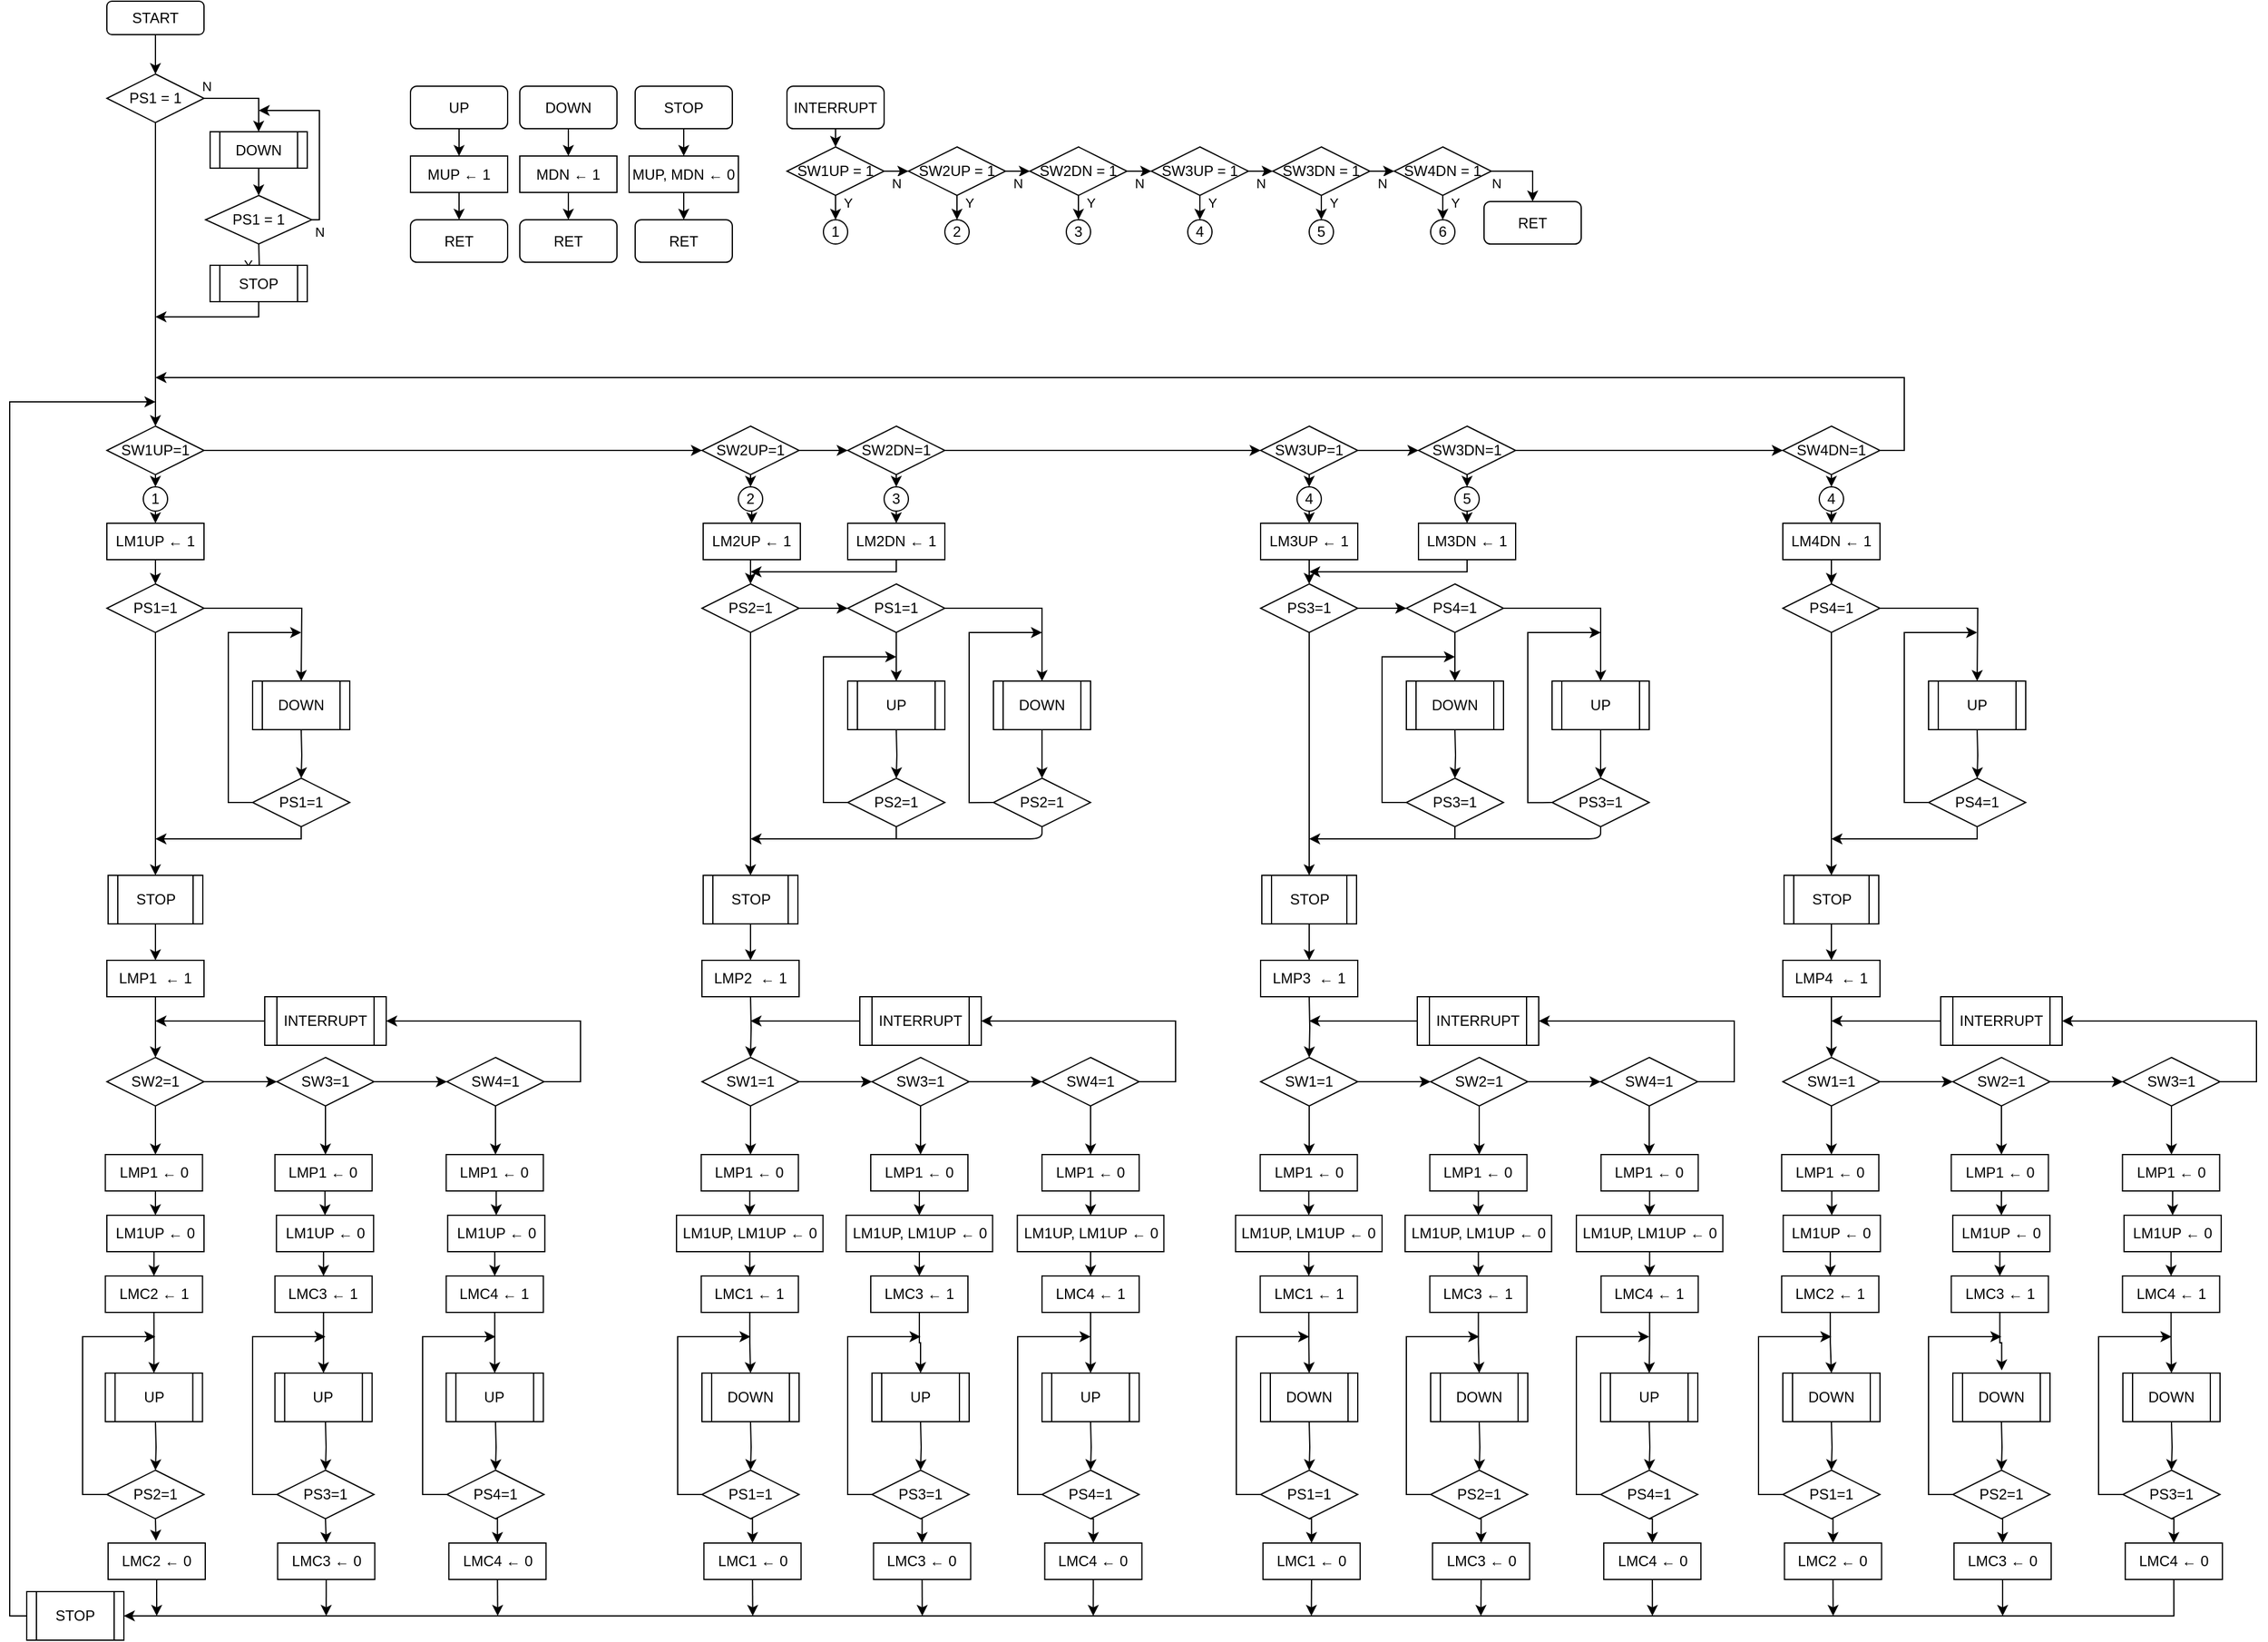 <mxfile version="13.1.5" type="device"><diagram id="C5RBs43oDa-KdzZeNtuy" name="Page-1"><mxGraphModel dx="1949" dy="2338" grid="1" gridSize="10" guides="1" tooltips="1" connect="1" arrows="1" fold="1" page="1" pageScale="1" pageWidth="827" pageHeight="1169" math="0" shadow="0"><root><mxCell id="WIyWlLk6GJQsqaUBKTNV-0"/><mxCell id="WIyWlLk6GJQsqaUBKTNV-1" parent="WIyWlLk6GJQsqaUBKTNV-0"/><mxCell id="vrswElonAPjU0l-3JAs1-22" value="" style="edgeStyle=orthogonalEdgeStyle;rounded=0;orthogonalLoop=1;jettySize=auto;html=1;" parent="WIyWlLk6GJQsqaUBKTNV-1" source="vrswElonAPjU0l-3JAs1-16" target="vrswElonAPjU0l-3JAs1-17" edge="1"><mxGeometry relative="1" as="geometry"/></mxCell><mxCell id="VeJ6R2BmU8nig-9hTODE-156" style="edgeStyle=orthogonalEdgeStyle;rounded=0;orthogonalLoop=1;jettySize=auto;html=1;exitX=0.5;exitY=1;exitDx=0;exitDy=0;entryX=0.5;entryY=0;entryDx=0;entryDy=0;" edge="1" parent="WIyWlLk6GJQsqaUBKTNV-1" source="vrswElonAPjU0l-3JAs1-16" target="VeJ6R2BmU8nig-9hTODE-101"><mxGeometry relative="1" as="geometry"/></mxCell><mxCell id="vrswElonAPjU0l-3JAs1-16" value="SW1UP=1" style="rhombus;whiteSpace=wrap;html=1;" parent="WIyWlLk6GJQsqaUBKTNV-1" vertex="1"><mxGeometry x="100" y="-800" width="80" height="40" as="geometry"/></mxCell><mxCell id="vrswElonAPjU0l-3JAs1-24" value="" style="edgeStyle=orthogonalEdgeStyle;rounded=0;orthogonalLoop=1;jettySize=auto;html=1;entryX=0;entryY=0.5;entryDx=0;entryDy=0;" parent="WIyWlLk6GJQsqaUBKTNV-1" source="vrswElonAPjU0l-3JAs1-17" target="vrswElonAPjU0l-3JAs1-18" edge="1"><mxGeometry relative="1" as="geometry"><mxPoint x="410" y="-780" as="targetPoint"/></mxGeometry></mxCell><mxCell id="VeJ6R2BmU8nig-9hTODE-158" style="edgeStyle=orthogonalEdgeStyle;rounded=0;orthogonalLoop=1;jettySize=auto;html=1;exitX=0.5;exitY=1;exitDx=0;exitDy=0;entryX=0.5;entryY=0;entryDx=0;entryDy=0;" edge="1" parent="WIyWlLk6GJQsqaUBKTNV-1" source="vrswElonAPjU0l-3JAs1-17" target="VeJ6R2BmU8nig-9hTODE-98"><mxGeometry relative="1" as="geometry"/></mxCell><mxCell id="vrswElonAPjU0l-3JAs1-17" value="SW2UP=1" style="rhombus;whiteSpace=wrap;html=1;" parent="WIyWlLk6GJQsqaUBKTNV-1" vertex="1"><mxGeometry x="590" y="-800" width="80" height="40" as="geometry"/></mxCell><mxCell id="vrswElonAPjU0l-3JAs1-25" value="" style="edgeStyle=orthogonalEdgeStyle;rounded=0;orthogonalLoop=1;jettySize=auto;html=1;" parent="WIyWlLk6GJQsqaUBKTNV-1" source="vrswElonAPjU0l-3JAs1-18" target="vrswElonAPjU0l-3JAs1-19" edge="1"><mxGeometry relative="1" as="geometry"/></mxCell><mxCell id="VeJ6R2BmU8nig-9hTODE-136" style="edgeStyle=orthogonalEdgeStyle;rounded=0;orthogonalLoop=1;jettySize=auto;html=1;exitX=0.5;exitY=1;exitDx=0;exitDy=0;entryX=0.5;entryY=0;entryDx=0;entryDy=0;" edge="1" parent="WIyWlLk6GJQsqaUBKTNV-1" source="VeJ6R2BmU8nig-9hTODE-160" target="VeJ6R2BmU8nig-9hTODE-135"><mxGeometry relative="1" as="geometry"/></mxCell><mxCell id="vrswElonAPjU0l-3JAs1-18" value="SW2DN=1" style="rhombus;whiteSpace=wrap;html=1;" parent="WIyWlLk6GJQsqaUBKTNV-1" vertex="1"><mxGeometry x="710" y="-800" width="80" height="40" as="geometry"/></mxCell><mxCell id="vrswElonAPjU0l-3JAs1-27" value="" style="edgeStyle=orthogonalEdgeStyle;rounded=0;orthogonalLoop=1;jettySize=auto;html=1;entryX=0;entryY=0.5;entryDx=0;entryDy=0;" parent="WIyWlLk6GJQsqaUBKTNV-1" source="vrswElonAPjU0l-3JAs1-19" target="vrswElonAPjU0l-3JAs1-20" edge="1"><mxGeometry relative="1" as="geometry"><mxPoint x="780" y="-780" as="targetPoint"/></mxGeometry></mxCell><mxCell id="VeJ6R2BmU8nig-9hTODE-162" style="edgeStyle=orthogonalEdgeStyle;rounded=0;orthogonalLoop=1;jettySize=auto;html=1;exitX=0.5;exitY=1;exitDx=0;exitDy=0;entryX=0.5;entryY=0;entryDx=0;entryDy=0;" edge="1" parent="WIyWlLk6GJQsqaUBKTNV-1" source="vrswElonAPjU0l-3JAs1-19" target="VeJ6R2BmU8nig-9hTODE-104"><mxGeometry relative="1" as="geometry"/></mxCell><mxCell id="vrswElonAPjU0l-3JAs1-19" value="SW3UP=1" style="rhombus;whiteSpace=wrap;html=1;" parent="WIyWlLk6GJQsqaUBKTNV-1" vertex="1"><mxGeometry x="1050" y="-800" width="80" height="40" as="geometry"/></mxCell><mxCell id="vrswElonAPjU0l-3JAs1-28" value="" style="edgeStyle=orthogonalEdgeStyle;rounded=0;orthogonalLoop=1;jettySize=auto;html=1;" parent="WIyWlLk6GJQsqaUBKTNV-1" source="vrswElonAPjU0l-3JAs1-20" target="vrswElonAPjU0l-3JAs1-21" edge="1"><mxGeometry relative="1" as="geometry"/></mxCell><mxCell id="VeJ6R2BmU8nig-9hTODE-141" style="edgeStyle=orthogonalEdgeStyle;rounded=0;orthogonalLoop=1;jettySize=auto;html=1;exitX=0.5;exitY=1;exitDx=0;exitDy=0;entryX=0.5;entryY=0;entryDx=0;entryDy=0;" edge="1" parent="WIyWlLk6GJQsqaUBKTNV-1" source="VeJ6R2BmU8nig-9hTODE-164" target="VeJ6R2BmU8nig-9hTODE-140"><mxGeometry relative="1" as="geometry"/></mxCell><mxCell id="vrswElonAPjU0l-3JAs1-20" value="SW3DN=1" style="rhombus;whiteSpace=wrap;html=1;" parent="WIyWlLk6GJQsqaUBKTNV-1" vertex="1"><mxGeometry x="1180" y="-800" width="80" height="40" as="geometry"/></mxCell><mxCell id="VeJ6R2BmU8nig-9hTODE-30" style="edgeStyle=orthogonalEdgeStyle;rounded=0;orthogonalLoop=1;jettySize=auto;html=1;exitX=1;exitY=0.5;exitDx=0;exitDy=0;" edge="1" parent="WIyWlLk6GJQsqaUBKTNV-1" source="vrswElonAPjU0l-3JAs1-21"><mxGeometry relative="1" as="geometry"><mxPoint x="140" y="-840" as="targetPoint"/><Array as="points"><mxPoint x="1580" y="-780"/><mxPoint x="1580" y="-840"/></Array></mxGeometry></mxCell><mxCell id="VeJ6R2BmU8nig-9hTODE-166" style="edgeStyle=orthogonalEdgeStyle;rounded=0;orthogonalLoop=1;jettySize=auto;html=1;exitX=0.5;exitY=1;exitDx=0;exitDy=0;entryX=0.5;entryY=0;entryDx=0;entryDy=0;" edge="1" parent="WIyWlLk6GJQsqaUBKTNV-1" source="vrswElonAPjU0l-3JAs1-21" target="VeJ6R2BmU8nig-9hTODE-107"><mxGeometry relative="1" as="geometry"/></mxCell><mxCell id="vrswElonAPjU0l-3JAs1-21" value="SW4DN=1" style="rhombus;whiteSpace=wrap;html=1;" parent="WIyWlLk6GJQsqaUBKTNV-1" vertex="1"><mxGeometry x="1480" y="-800" width="80" height="40" as="geometry"/></mxCell><mxCell id="vrswElonAPjU0l-3JAs1-34" value="" style="edgeStyle=orthogonalEdgeStyle;rounded=0;orthogonalLoop=1;jettySize=auto;html=1;" parent="WIyWlLk6GJQsqaUBKTNV-1" source="vrswElonAPjU0l-3JAs1-30" edge="1"><mxGeometry relative="1" as="geometry"><mxPoint x="260" y="-590" as="targetPoint"/></mxGeometry></mxCell><mxCell id="vrswElonAPjU0l-3JAs1-42" value="" style="edgeStyle=orthogonalEdgeStyle;rounded=0;orthogonalLoop=1;jettySize=auto;html=1;entryX=0.5;entryY=0;entryDx=0;entryDy=0;" parent="WIyWlLk6GJQsqaUBKTNV-1" source="vrswElonAPjU0l-3JAs1-30" edge="1"><mxGeometry relative="1" as="geometry"><mxPoint x="140" y="-430" as="targetPoint"/></mxGeometry></mxCell><mxCell id="vrswElonAPjU0l-3JAs1-30" value="PS1=1" style="rhombus;whiteSpace=wrap;html=1;" parent="WIyWlLk6GJQsqaUBKTNV-1" vertex="1"><mxGeometry x="100" y="-670" width="80" height="40" as="geometry"/></mxCell><mxCell id="vrswElonAPjU0l-3JAs1-36" value="" style="edgeStyle=orthogonalEdgeStyle;rounded=0;orthogonalLoop=1;jettySize=auto;html=1;" parent="WIyWlLk6GJQsqaUBKTNV-1" target="vrswElonAPjU0l-3JAs1-35" edge="1"><mxGeometry relative="1" as="geometry"><mxPoint x="260" y="-550" as="sourcePoint"/></mxGeometry></mxCell><mxCell id="vrswElonAPjU0l-3JAs1-38" value="" style="edgeStyle=orthogonalEdgeStyle;rounded=0;orthogonalLoop=1;jettySize=auto;html=1;" parent="WIyWlLk6GJQsqaUBKTNV-1" source="vrswElonAPjU0l-3JAs1-35" edge="1"><mxGeometry relative="1" as="geometry"><mxPoint x="260" y="-630" as="targetPoint"/><Array as="points"><mxPoint x="200" y="-490"/><mxPoint x="200" y="-630"/></Array></mxGeometry></mxCell><mxCell id="vrswElonAPjU0l-3JAs1-40" value="" style="edgeStyle=orthogonalEdgeStyle;rounded=0;orthogonalLoop=1;jettySize=auto;html=1;" parent="WIyWlLk6GJQsqaUBKTNV-1" source="vrswElonAPjU0l-3JAs1-35" edge="1"><mxGeometry relative="1" as="geometry"><mxPoint x="140" y="-460" as="targetPoint"/><Array as="points"><mxPoint x="260" y="-460"/><mxPoint x="140" y="-460"/></Array></mxGeometry></mxCell><mxCell id="vrswElonAPjU0l-3JAs1-35" value="PS1=1" style="rhombus;whiteSpace=wrap;html=1;" parent="WIyWlLk6GJQsqaUBKTNV-1" vertex="1"><mxGeometry x="220" y="-510" width="80" height="40" as="geometry"/></mxCell><mxCell id="vrswElonAPjU0l-3JAs1-47" value="" style="edgeStyle=orthogonalEdgeStyle;rounded=0;orthogonalLoop=1;jettySize=auto;html=1;" parent="WIyWlLk6GJQsqaUBKTNV-1" source="vrswElonAPjU0l-3JAs1-43" target="vrswElonAPjU0l-3JAs1-44" edge="1"><mxGeometry relative="1" as="geometry"/></mxCell><mxCell id="vrswElonAPjU0l-3JAs1-55" value="" style="edgeStyle=orthogonalEdgeStyle;rounded=0;orthogonalLoop=1;jettySize=auto;html=1;" parent="WIyWlLk6GJQsqaUBKTNV-1" source="vrswElonAPjU0l-3JAs1-43" edge="1"><mxGeometry relative="1" as="geometry"><mxPoint x="140" y="-200" as="targetPoint"/></mxGeometry></mxCell><mxCell id="vrswElonAPjU0l-3JAs1-43" value="SW2=1&lt;span style=&quot;font-family: monospace ; font-size: 0px&quot;&gt;%3CmxGraphModel%3E%3Croot%3E%3CmxCell%20id%3D%220%22%2F%3E%3CmxCell%20id%3D%221%22%20parent%3D%220%22%2F%3E%3CmxCell%20id%3D%222%22%20value%3D%22PS1%3D1%22%20style%3D%22rhombus%3BwhiteSpace%3Dwrap%3Bhtml%3D1%3B%22%20vertex%3D%221%22%20parent%3D%221%22%3E%3CmxGeometry%20x%3D%22560%22%20y%3D%22400%22%20width%3D%2280%22%20height%3D%2240%22%20as%3D%22geometry%22%2F%3E%3C%2FmxCell%3E%3C%2Froot%3E%3C%2FmxGraphModel%3E&lt;/span&gt;" style="rhombus;whiteSpace=wrap;html=1;" parent="WIyWlLk6GJQsqaUBKTNV-1" vertex="1"><mxGeometry x="100" y="-280" width="80" height="40" as="geometry"/></mxCell><mxCell id="vrswElonAPjU0l-3JAs1-48" value="" style="edgeStyle=orthogonalEdgeStyle;rounded=0;orthogonalLoop=1;jettySize=auto;html=1;" parent="WIyWlLk6GJQsqaUBKTNV-1" source="vrswElonAPjU0l-3JAs1-44" target="vrswElonAPjU0l-3JAs1-45" edge="1"><mxGeometry relative="1" as="geometry"/></mxCell><mxCell id="vrswElonAPjU0l-3JAs1-56" value="" style="edgeStyle=orthogonalEdgeStyle;rounded=0;orthogonalLoop=1;jettySize=auto;html=1;" parent="WIyWlLk6GJQsqaUBKTNV-1" source="vrswElonAPjU0l-3JAs1-44" edge="1"><mxGeometry relative="1" as="geometry"><mxPoint x="280.0" y="-200" as="targetPoint"/></mxGeometry></mxCell><mxCell id="vrswElonAPjU0l-3JAs1-44" value="SW3=1&lt;span style=&quot;font-family: monospace ; font-size: 0px&quot;&gt;%3CmxGraphModel%3E%3Croot%3E%3CmxCell%20id%3D%220%22%2F%3E%3CmxCell%20id%3D%221%22%20parent%3D%220%22%2F%3E%3CmxCell%20id%3D%222%22%20value%3D%22PS1%3D1%22%20style%3D%22rhombus%3BwhiteSpace%3Dwrap%3Bhtml%3D1%3B%22%20vertex%3D%221%22%20parent%3D%221%22%3E%3CmxGeometry%20x%3D%22560%22%20y%3D%22400%22%20width%3D%2280%22%20height%3D%2240%22%20as%3D%22geometry%22%2F%3E%3C%2FmxCell%3E%3C%2Froot%3E%3C%2FmxGraphModel%3E&lt;/span&gt;" style="rhombus;whiteSpace=wrap;html=1;" parent="WIyWlLk6GJQsqaUBKTNV-1" vertex="1"><mxGeometry x="240" y="-280" width="80" height="40" as="geometry"/></mxCell><mxCell id="vrswElonAPjU0l-3JAs1-50" value="" style="edgeStyle=orthogonalEdgeStyle;rounded=0;orthogonalLoop=1;jettySize=auto;html=1;" parent="WIyWlLk6GJQsqaUBKTNV-1" source="VeJ6R2BmU8nig-9hTODE-120" edge="1"><mxGeometry relative="1" as="geometry"><mxPoint x="140" y="-310" as="targetPoint"/><Array as="points"/></mxGeometry></mxCell><mxCell id="vrswElonAPjU0l-3JAs1-57" value="" style="edgeStyle=orthogonalEdgeStyle;rounded=0;orthogonalLoop=1;jettySize=auto;html=1;" parent="WIyWlLk6GJQsqaUBKTNV-1" source="vrswElonAPjU0l-3JAs1-45" edge="1"><mxGeometry relative="1" as="geometry"><mxPoint x="420.0" y="-200" as="targetPoint"/></mxGeometry></mxCell><mxCell id="vrswElonAPjU0l-3JAs1-45" value="SW4=1&lt;span style=&quot;font-family: monospace ; font-size: 0px&quot;&gt;%3CmxGraphModel%3E%3Croot%3E%3CmxCell%20id%3D%220%22%2F%3E%3CmxCell%20id%3D%221%22%20parent%3D%220%22%2F%3E%3CmxCell%20id%3D%222%22%20value%3D%22PS1%3D1%22%20style%3D%22rhombus%3BwhiteSpace%3Dwrap%3Bhtml%3D1%3B%22%20vertex%3D%221%22%20parent%3D%221%22%3E%3CmxGeometry%20x%3D%22560%22%20y%3D%22400%22%20width%3D%2280%22%20height%3D%2240%22%20as%3D%22geometry%22%2F%3E%3C%2FmxCell%3E%3C%2Froot%3E%3C%2FmxGraphModel%3E&lt;/span&gt;" style="rhombus;whiteSpace=wrap;html=1;" parent="WIyWlLk6GJQsqaUBKTNV-1" vertex="1"><mxGeometry x="380" y="-280" width="80" height="40" as="geometry"/></mxCell><mxCell id="vrswElonAPjU0l-3JAs1-63" value="" style="edgeStyle=orthogonalEdgeStyle;rounded=0;orthogonalLoop=1;jettySize=auto;html=1;" parent="WIyWlLk6GJQsqaUBKTNV-1" target="vrswElonAPjU0l-3JAs1-58" edge="1"><mxGeometry relative="1" as="geometry"><mxPoint x="140" y="20" as="sourcePoint"/></mxGeometry></mxCell><mxCell id="vrswElonAPjU0l-3JAs1-62" value="" style="edgeStyle=orthogonalEdgeStyle;rounded=0;orthogonalLoop=1;jettySize=auto;html=1;" parent="WIyWlLk6GJQsqaUBKTNV-1" target="vrswElonAPjU0l-3JAs1-59" edge="1"><mxGeometry relative="1" as="geometry"><mxPoint x="280.0" y="20" as="sourcePoint"/></mxGeometry></mxCell><mxCell id="vrswElonAPjU0l-3JAs1-61" value="" style="edgeStyle=orthogonalEdgeStyle;rounded=0;orthogonalLoop=1;jettySize=auto;html=1;" parent="WIyWlLk6GJQsqaUBKTNV-1" target="vrswElonAPjU0l-3JAs1-60" edge="1"><mxGeometry relative="1" as="geometry"><mxPoint x="420.0" y="20" as="sourcePoint"/></mxGeometry></mxCell><mxCell id="vrswElonAPjU0l-3JAs1-65" value="" style="edgeStyle=orthogonalEdgeStyle;rounded=0;orthogonalLoop=1;jettySize=auto;html=1;" parent="WIyWlLk6GJQsqaUBKTNV-1" source="vrswElonAPjU0l-3JAs1-58" edge="1"><mxGeometry relative="1" as="geometry"><mxPoint x="140" y="-50" as="targetPoint"/><Array as="points"><mxPoint x="80" y="80"/><mxPoint x="80" y="-50"/></Array></mxGeometry></mxCell><mxCell id="VeJ6R2BmU8nig-9hTODE-274" style="edgeStyle=orthogonalEdgeStyle;rounded=0;orthogonalLoop=1;jettySize=auto;html=1;exitX=0.5;exitY=1;exitDx=0;exitDy=0;entryX=0.493;entryY=-0.063;entryDx=0;entryDy=0;entryPerimeter=0;" edge="1" parent="WIyWlLk6GJQsqaUBKTNV-1" source="vrswElonAPjU0l-3JAs1-58" target="VeJ6R2BmU8nig-9hTODE-262"><mxGeometry relative="1" as="geometry"/></mxCell><mxCell id="vrswElonAPjU0l-3JAs1-58" value="PS2=1" style="rhombus;whiteSpace=wrap;html=1;" parent="WIyWlLk6GJQsqaUBKTNV-1" vertex="1"><mxGeometry x="100" y="60" width="80" height="40" as="geometry"/></mxCell><mxCell id="VeJ6R2BmU8nig-9hTODE-275" style="edgeStyle=orthogonalEdgeStyle;rounded=0;orthogonalLoop=1;jettySize=auto;html=1;exitX=0.5;exitY=1;exitDx=0;exitDy=0;entryX=0.5;entryY=0;entryDx=0;entryDy=0;" edge="1" parent="WIyWlLk6GJQsqaUBKTNV-1" source="vrswElonAPjU0l-3JAs1-59" target="VeJ6R2BmU8nig-9hTODE-263"><mxGeometry relative="1" as="geometry"/></mxCell><mxCell id="vrswElonAPjU0l-3JAs1-59" value="PS3=1" style="rhombus;whiteSpace=wrap;html=1;" parent="WIyWlLk6GJQsqaUBKTNV-1" vertex="1"><mxGeometry x="240" y="60" width="80" height="40" as="geometry"/></mxCell><mxCell id="VeJ6R2BmU8nig-9hTODE-276" style="edgeStyle=orthogonalEdgeStyle;rounded=0;orthogonalLoop=1;jettySize=auto;html=1;exitX=0.5;exitY=1;exitDx=0;exitDy=0;entryX=0.5;entryY=0;entryDx=0;entryDy=0;" edge="1" parent="WIyWlLk6GJQsqaUBKTNV-1" source="vrswElonAPjU0l-3JAs1-60" target="VeJ6R2BmU8nig-9hTODE-264"><mxGeometry relative="1" as="geometry"/></mxCell><mxCell id="vrswElonAPjU0l-3JAs1-60" value="PS4=1" style="rhombus;whiteSpace=wrap;html=1;" parent="WIyWlLk6GJQsqaUBKTNV-1" vertex="1"><mxGeometry x="380" y="60" width="80" height="40" as="geometry"/></mxCell><mxCell id="vrswElonAPjU0l-3JAs1-66" value="" style="edgeStyle=orthogonalEdgeStyle;rounded=0;orthogonalLoop=1;jettySize=auto;html=1;" parent="WIyWlLk6GJQsqaUBKTNV-1" edge="1"><mxGeometry relative="1" as="geometry"><mxPoint x="240" y="80" as="sourcePoint"/><mxPoint x="280" y="-50" as="targetPoint"/><Array as="points"><mxPoint x="220" y="80"/><mxPoint x="220" y="-50"/></Array></mxGeometry></mxCell><mxCell id="vrswElonAPjU0l-3JAs1-67" value="" style="edgeStyle=orthogonalEdgeStyle;rounded=0;orthogonalLoop=1;jettySize=auto;html=1;" parent="WIyWlLk6GJQsqaUBKTNV-1" edge="1"><mxGeometry relative="1" as="geometry"><mxPoint x="380" y="80" as="sourcePoint"/><mxPoint x="420" y="-50" as="targetPoint"/><Array as="points"><mxPoint x="360" y="80"/><mxPoint x="360" y="-50"/></Array></mxGeometry></mxCell><mxCell id="vrswElonAPjU0l-3JAs1-69" value="UP&lt;span style=&quot;font-family: monospace ; font-size: 0px&quot;&gt;%3CmxGraphModel%3E%3Croot%3E%3CmxCell%20id%3D%220%22%2F%3E%3CmxCell%20id%3D%221%22%20parent%3D%220%22%2F%3E%3CmxCell%20id%3D%222%22%20value%3D%22%22%20style%3D%22edgeStyle%3DorthogonalEdgeStyle%3Brounded%3D0%3BorthogonalLoop%3D1%3BjettySize%3Dauto%3Bhtml%3D1%3B%22%20edge%3D%221%22%20parent%3D%221%22%3E%3CmxGeometry%20relative%3D%221%22%20as%3D%22geometry%22%3E%3CmxPoint%20x%3D%22580%22%20y%3D%22660%22%20as%3D%22sourcePoint%22%2F%3E%3CmxPoint%20x%3D%22620%22%20y%3D%22530%22%20as%3D%22targetPoint%22%2F%3E%3CArray%20as%3D%22points%22%3E%3CmxPoint%20x%3D%22560%22%20y%3D%22660%22%2F%3E%3CmxPoint%20x%3D%22560%22%20y%3D%22530%22%2F%3E%3C%2FArray%3E%3C%2FmxGeometry%3E%3C%2FmxCell%3E%3C%2Froot%3E%3C%2FmxGraphModel%3E&lt;/span&gt;" style="shape=process;whiteSpace=wrap;html=1;backgroundOutline=1;" parent="WIyWlLk6GJQsqaUBKTNV-1" vertex="1"><mxGeometry x="98.74" y="-20" width="80" height="40" as="geometry"/></mxCell><mxCell id="vrswElonAPjU0l-3JAs1-70" value="UP&lt;span style=&quot;font-family: monospace ; font-size: 0px&quot;&gt;%3CmxGraphModel%3E%3Croot%3E%3CmxCell%20id%3D%220%22%2F%3E%3CmxCell%20id%3D%221%22%20parent%3D%220%22%2F%3E%3CmxCell%20id%3D%222%22%20value%3D%22%22%20style%3D%22edgeStyle%3DorthogonalEdgeStyle%3Brounded%3D0%3BorthogonalLoop%3D1%3BjettySize%3Dauto%3Bhtml%3D1%3B%22%20edge%3D%221%22%20parent%3D%221%22%3E%3CmxGeometry%20relative%3D%221%22%20as%3D%22geometry%22%3E%3CmxPoint%20x%3D%22580%22%20y%3D%22660%22%20as%3D%22sourcePoint%22%2F%3E%3CmxPoint%20x%3D%22620%22%20y%3D%22530%22%20as%3D%22targetPoint%22%2F%3E%3CArray%20as%3D%22points%22%3E%3CmxPoint%20x%3D%22560%22%20y%3D%22660%22%2F%3E%3CmxPoint%20x%3D%22560%22%20y%3D%22530%22%2F%3E%3C%2FArray%3E%3C%2FmxGeometry%3E%3C%2FmxCell%3E%3C%2Froot%3E%3C%2FmxGraphModel%3E&lt;/span&gt;" style="shape=process;whiteSpace=wrap;html=1;backgroundOutline=1;" parent="WIyWlLk6GJQsqaUBKTNV-1" vertex="1"><mxGeometry x="238.37" y="-20" width="80" height="40" as="geometry"/></mxCell><mxCell id="vrswElonAPjU0l-3JAs1-71" value="UP&lt;span style=&quot;font-family: monospace ; font-size: 0px&quot;&gt;%3CmxGraphModel%3E%3Croot%3E%3CmxCell%20id%3D%220%22%2F%3E%3CmxCell%20id%3D%221%22%20parent%3D%220%22%2F%3E%3CmxCell%20id%3D%222%22%20value%3D%22%22%20style%3D%22edgeStyle%3DorthogonalEdgeStyle%3Brounded%3D0%3BorthogonalLoop%3D1%3BjettySize%3Dauto%3Bhtml%3D1%3B%22%20edge%3D%221%22%20parent%3D%221%22%3E%3CmxGeometry%20relative%3D%221%22%20as%3D%22geometry%22%3E%3CmxPoint%20x%3D%22580%22%20y%3D%22660%22%20as%3D%22sourcePoint%22%2F%3E%3CmxPoint%20x%3D%22620%22%20y%3D%22530%22%20as%3D%22targetPoint%22%2F%3E%3CArray%20as%3D%22points%22%3E%3CmxPoint%20x%3D%22560%22%20y%3D%22660%22%2F%3E%3CmxPoint%20x%3D%22560%22%20y%3D%22530%22%2F%3E%3C%2FArray%3E%3C%2FmxGeometry%3E%3C%2FmxCell%3E%3C%2Froot%3E%3C%2FmxGraphModel%3E&lt;/span&gt;" style="shape=process;whiteSpace=wrap;html=1;backgroundOutline=1;" parent="WIyWlLk6GJQsqaUBKTNV-1" vertex="1"><mxGeometry x="379.37" y="-20" width="80" height="40" as="geometry"/></mxCell><mxCell id="vrswElonAPjU0l-3JAs1-80" value="" style="edgeStyle=orthogonalEdgeStyle;rounded=0;orthogonalLoop=1;jettySize=auto;html=1;" parent="WIyWlLk6GJQsqaUBKTNV-1" source="vrswElonAPjU0l-3JAs1-114" edge="1"><mxGeometry relative="1" as="geometry"><mxPoint x="750" y="-590" as="targetPoint"/></mxGeometry></mxCell><mxCell id="vrswElonAPjU0l-3JAs1-81" value="" style="edgeStyle=orthogonalEdgeStyle;rounded=0;orthogonalLoop=1;jettySize=auto;html=1;entryX=0.5;entryY=0;entryDx=0;entryDy=0;" parent="WIyWlLk6GJQsqaUBKTNV-1" source="vrswElonAPjU0l-3JAs1-82" edge="1"><mxGeometry relative="1" as="geometry"><mxPoint x="630" y="-430" as="targetPoint"/></mxGeometry></mxCell><mxCell id="vrswElonAPjU0l-3JAs1-82" value="PS2=1" style="rhombus;whiteSpace=wrap;html=1;" parent="WIyWlLk6GJQsqaUBKTNV-1" vertex="1"><mxGeometry x="590" y="-670" width="80" height="40" as="geometry"/></mxCell><mxCell id="vrswElonAPjU0l-3JAs1-83" value="" style="edgeStyle=orthogonalEdgeStyle;rounded=0;orthogonalLoop=1;jettySize=auto;html=1;" parent="WIyWlLk6GJQsqaUBKTNV-1" target="vrswElonAPjU0l-3JAs1-87" edge="1"><mxGeometry relative="1" as="geometry"><mxPoint x="750" y="-550" as="sourcePoint"/></mxGeometry></mxCell><mxCell id="vrswElonAPjU0l-3JAs1-85" value="" style="edgeStyle=orthogonalEdgeStyle;rounded=0;orthogonalLoop=1;jettySize=auto;html=1;" parent="WIyWlLk6GJQsqaUBKTNV-1" source="vrswElonAPjU0l-3JAs1-87" edge="1"><mxGeometry relative="1" as="geometry"><mxPoint x="750" y="-610" as="targetPoint"/><Array as="points"><mxPoint x="690" y="-490"/><mxPoint x="690" y="-610"/><mxPoint x="750" y="-610"/></Array></mxGeometry></mxCell><mxCell id="vrswElonAPjU0l-3JAs1-86" value="" style="edgeStyle=orthogonalEdgeStyle;rounded=0;orthogonalLoop=1;jettySize=auto;html=1;" parent="WIyWlLk6GJQsqaUBKTNV-1" source="vrswElonAPjU0l-3JAs1-87" edge="1"><mxGeometry relative="1" as="geometry"><mxPoint x="630" y="-460" as="targetPoint"/><Array as="points"><mxPoint x="750" y="-460"/><mxPoint x="630" y="-460"/></Array></mxGeometry></mxCell><mxCell id="vrswElonAPjU0l-3JAs1-87" value="PS2=1" style="rhombus;whiteSpace=wrap;html=1;" parent="WIyWlLk6GJQsqaUBKTNV-1" vertex="1"><mxGeometry x="710" y="-510" width="80" height="40" as="geometry"/></mxCell><mxCell id="vrswElonAPjU0l-3JAs1-88" value="" style="edgeStyle=orthogonalEdgeStyle;rounded=0;orthogonalLoop=1;jettySize=auto;html=1;" parent="WIyWlLk6GJQsqaUBKTNV-1" source="vrswElonAPjU0l-3JAs1-90" target="vrswElonAPjU0l-3JAs1-93" edge="1"><mxGeometry relative="1" as="geometry"/></mxCell><mxCell id="vrswElonAPjU0l-3JAs1-89" value="" style="edgeStyle=orthogonalEdgeStyle;rounded=0;orthogonalLoop=1;jettySize=auto;html=1;" parent="WIyWlLk6GJQsqaUBKTNV-1" source="vrswElonAPjU0l-3JAs1-90" edge="1"><mxGeometry relative="1" as="geometry"><mxPoint x="630" y="-200" as="targetPoint"/></mxGeometry></mxCell><mxCell id="vrswElonAPjU0l-3JAs1-90" value="SW1=1&lt;span style=&quot;font-family: monospace ; font-size: 0px&quot;&gt;%3CmxGraphModel%3E%3Croot%3E%3CmxCell%20id%3D%220%22%2F%3E%3CmxCell%20id%3D%221%22%20parent%3D%220%22%2F%3E%3CmxCell%20id%3D%222%22%20value%3D%22PS1%3D1%22%20style%3D%22rhombus%3BwhiteSpace%3Dwrap%3Bhtml%3D1%3B%22%20vertex%3D%221%22%20parent%3D%221%22%3E%3CmxGeometry%20x%3D%22560%22%20y%3D%22400%22%20width%3D%2280%22%20height%3D%2240%22%20as%3D%22geometry%22%2F%3E%3C%2FmxCell%3E%3C%2Froot%3E%3C%2FmxGraphModel%3E&lt;/span&gt;" style="rhombus;whiteSpace=wrap;html=1;" parent="WIyWlLk6GJQsqaUBKTNV-1" vertex="1"><mxGeometry x="590" y="-280" width="80" height="40" as="geometry"/></mxCell><mxCell id="vrswElonAPjU0l-3JAs1-91" value="" style="edgeStyle=orthogonalEdgeStyle;rounded=0;orthogonalLoop=1;jettySize=auto;html=1;" parent="WIyWlLk6GJQsqaUBKTNV-1" source="vrswElonAPjU0l-3JAs1-93" target="vrswElonAPjU0l-3JAs1-96" edge="1"><mxGeometry relative="1" as="geometry"/></mxCell><mxCell id="vrswElonAPjU0l-3JAs1-92" value="" style="edgeStyle=orthogonalEdgeStyle;rounded=0;orthogonalLoop=1;jettySize=auto;html=1;" parent="WIyWlLk6GJQsqaUBKTNV-1" source="vrswElonAPjU0l-3JAs1-93" edge="1"><mxGeometry relative="1" as="geometry"><mxPoint x="770" y="-200" as="targetPoint"/></mxGeometry></mxCell><mxCell id="vrswElonAPjU0l-3JAs1-93" value="SW3=1&lt;span style=&quot;font-family: monospace ; font-size: 0px&quot;&gt;%3CmxGraphModel%3E%3Croot%3E%3CmxCell%20id%3D%220%22%2F%3E%3CmxCell%20id%3D%221%22%20parent%3D%220%22%2F%3E%3CmxCell%20id%3D%222%22%20value%3D%22PS1%3D1%22%20style%3D%22rhombus%3BwhiteSpace%3Dwrap%3Bhtml%3D1%3B%22%20vertex%3D%221%22%20parent%3D%221%22%3E%3CmxGeometry%20x%3D%22560%22%20y%3D%22400%22%20width%3D%2280%22%20height%3D%2240%22%20as%3D%22geometry%22%2F%3E%3C%2FmxCell%3E%3C%2Froot%3E%3C%2FmxGraphModel%3E&lt;/span&gt;" style="rhombus;whiteSpace=wrap;html=1;" parent="WIyWlLk6GJQsqaUBKTNV-1" vertex="1"><mxGeometry x="730" y="-280" width="80" height="40" as="geometry"/></mxCell><mxCell id="vrswElonAPjU0l-3JAs1-95" value="" style="edgeStyle=orthogonalEdgeStyle;rounded=0;orthogonalLoop=1;jettySize=auto;html=1;" parent="WIyWlLk6GJQsqaUBKTNV-1" source="vrswElonAPjU0l-3JAs1-96" edge="1"><mxGeometry relative="1" as="geometry"><mxPoint x="910" y="-200" as="targetPoint"/></mxGeometry></mxCell><mxCell id="vrswElonAPjU0l-3JAs1-96" value="SW4=1&lt;span style=&quot;font-family: monospace ; font-size: 0px&quot;&gt;%3CmxGraphModel%3E%3Croot%3E%3CmxCell%20id%3D%220%22%2F%3E%3CmxCell%20id%3D%221%22%20parent%3D%220%22%2F%3E%3CmxCell%20id%3D%222%22%20value%3D%22PS1%3D1%22%20style%3D%22rhombus%3BwhiteSpace%3Dwrap%3Bhtml%3D1%3B%22%20vertex%3D%221%22%20parent%3D%221%22%3E%3CmxGeometry%20x%3D%22560%22%20y%3D%22400%22%20width%3D%2280%22%20height%3D%2240%22%20as%3D%22geometry%22%2F%3E%3C%2FmxCell%3E%3C%2Froot%3E%3C%2FmxGraphModel%3E&lt;/span&gt;" style="rhombus;whiteSpace=wrap;html=1;" parent="WIyWlLk6GJQsqaUBKTNV-1" vertex="1"><mxGeometry x="870" y="-280" width="80" height="40" as="geometry"/></mxCell><mxCell id="vrswElonAPjU0l-3JAs1-97" value="" style="edgeStyle=orthogonalEdgeStyle;rounded=0;orthogonalLoop=1;jettySize=auto;html=1;" parent="WIyWlLk6GJQsqaUBKTNV-1" target="vrswElonAPjU0l-3JAs1-101" edge="1"><mxGeometry relative="1" as="geometry"><mxPoint x="630" y="20" as="sourcePoint"/></mxGeometry></mxCell><mxCell id="vrswElonAPjU0l-3JAs1-98" value="" style="edgeStyle=orthogonalEdgeStyle;rounded=0;orthogonalLoop=1;jettySize=auto;html=1;" parent="WIyWlLk6GJQsqaUBKTNV-1" target="vrswElonAPjU0l-3JAs1-102" edge="1"><mxGeometry relative="1" as="geometry"><mxPoint x="770" y="20" as="sourcePoint"/></mxGeometry></mxCell><mxCell id="vrswElonAPjU0l-3JAs1-99" value="" style="edgeStyle=orthogonalEdgeStyle;rounded=0;orthogonalLoop=1;jettySize=auto;html=1;" parent="WIyWlLk6GJQsqaUBKTNV-1" target="vrswElonAPjU0l-3JAs1-103" edge="1"><mxGeometry relative="1" as="geometry"><mxPoint x="910" y="20" as="sourcePoint"/></mxGeometry></mxCell><mxCell id="vrswElonAPjU0l-3JAs1-100" value="" style="edgeStyle=orthogonalEdgeStyle;rounded=0;orthogonalLoop=1;jettySize=auto;html=1;" parent="WIyWlLk6GJQsqaUBKTNV-1" source="vrswElonAPjU0l-3JAs1-101" edge="1"><mxGeometry relative="1" as="geometry"><mxPoint x="630" y="-50" as="targetPoint"/><Array as="points"><mxPoint x="570" y="80"/><mxPoint x="570" y="-50"/></Array></mxGeometry></mxCell><mxCell id="VeJ6R2BmU8nig-9hTODE-277" style="edgeStyle=orthogonalEdgeStyle;rounded=0;orthogonalLoop=1;jettySize=auto;html=1;exitX=0.5;exitY=1;exitDx=0;exitDy=0;entryX=0.5;entryY=0;entryDx=0;entryDy=0;" edge="1" parent="WIyWlLk6GJQsqaUBKTNV-1" source="vrswElonAPjU0l-3JAs1-101" target="VeJ6R2BmU8nig-9hTODE-265"><mxGeometry relative="1" as="geometry"/></mxCell><mxCell id="vrswElonAPjU0l-3JAs1-101" value="PS1=1" style="rhombus;whiteSpace=wrap;html=1;" parent="WIyWlLk6GJQsqaUBKTNV-1" vertex="1"><mxGeometry x="590" y="60" width="80" height="40" as="geometry"/></mxCell><mxCell id="VeJ6R2BmU8nig-9hTODE-278" style="edgeStyle=orthogonalEdgeStyle;rounded=0;orthogonalLoop=1;jettySize=auto;html=1;exitX=0.5;exitY=1;exitDx=0;exitDy=0;entryX=0.5;entryY=0;entryDx=0;entryDy=0;" edge="1" parent="WIyWlLk6GJQsqaUBKTNV-1" source="vrswElonAPjU0l-3JAs1-102" target="VeJ6R2BmU8nig-9hTODE-266"><mxGeometry relative="1" as="geometry"/></mxCell><mxCell id="vrswElonAPjU0l-3JAs1-102" value="PS3=1" style="rhombus;whiteSpace=wrap;html=1;" parent="WIyWlLk6GJQsqaUBKTNV-1" vertex="1"><mxGeometry x="730" y="60" width="80" height="40" as="geometry"/></mxCell><mxCell id="VeJ6R2BmU8nig-9hTODE-279" style="edgeStyle=orthogonalEdgeStyle;rounded=0;orthogonalLoop=1;jettySize=auto;html=1;exitX=0.5;exitY=1;exitDx=0;exitDy=0;entryX=0.5;entryY=0;entryDx=0;entryDy=0;" edge="1" parent="WIyWlLk6GJQsqaUBKTNV-1" source="vrswElonAPjU0l-3JAs1-103" target="VeJ6R2BmU8nig-9hTODE-267"><mxGeometry relative="1" as="geometry"/></mxCell><mxCell id="vrswElonAPjU0l-3JAs1-103" value="PS4=1" style="rhombus;whiteSpace=wrap;html=1;" parent="WIyWlLk6GJQsqaUBKTNV-1" vertex="1"><mxGeometry x="870" y="60" width="80" height="40" as="geometry"/></mxCell><mxCell id="vrswElonAPjU0l-3JAs1-104" value="" style="edgeStyle=orthogonalEdgeStyle;rounded=0;orthogonalLoop=1;jettySize=auto;html=1;" parent="WIyWlLk6GJQsqaUBKTNV-1" edge="1"><mxGeometry relative="1" as="geometry"><mxPoint x="730" y="80" as="sourcePoint"/><mxPoint x="770" y="-50" as="targetPoint"/><Array as="points"><mxPoint x="710" y="80"/><mxPoint x="710" y="-50"/></Array></mxGeometry></mxCell><mxCell id="vrswElonAPjU0l-3JAs1-105" value="" style="edgeStyle=orthogonalEdgeStyle;rounded=0;orthogonalLoop=1;jettySize=auto;html=1;" parent="WIyWlLk6GJQsqaUBKTNV-1" edge="1"><mxGeometry relative="1" as="geometry"><mxPoint x="870" y="80" as="sourcePoint"/><mxPoint x="910" y="-50" as="targetPoint"/><Array as="points"><mxPoint x="850" y="80"/><mxPoint x="850" y="-50"/></Array></mxGeometry></mxCell><mxCell id="vrswElonAPjU0l-3JAs1-107" value="DOWN" style="shape=process;whiteSpace=wrap;html=1;backgroundOutline=1;" parent="WIyWlLk6GJQsqaUBKTNV-1" vertex="1"><mxGeometry x="590" y="-20" width="80" height="40" as="geometry"/></mxCell><mxCell id="vrswElonAPjU0l-3JAs1-108" value="UP&lt;span style=&quot;font-family: monospace ; font-size: 0px&quot;&gt;%3CmxGraphModel%3E%3Croot%3E%3CmxCell%20id%3D%220%22%2F%3E%3CmxCell%20id%3D%221%22%20parent%3D%220%22%2F%3E%3CmxCell%20id%3D%222%22%20value%3D%22%22%20style%3D%22edgeStyle%3DorthogonalEdgeStyle%3Brounded%3D0%3BorthogonalLoop%3D1%3BjettySize%3Dauto%3Bhtml%3D1%3B%22%20edge%3D%221%22%20parent%3D%221%22%3E%3CmxGeometry%20relative%3D%221%22%20as%3D%22geometry%22%3E%3CmxPoint%20x%3D%22580%22%20y%3D%22660%22%20as%3D%22sourcePoint%22%2F%3E%3CmxPoint%20x%3D%22620%22%20y%3D%22530%22%20as%3D%22targetPoint%22%2F%3E%3CArray%20as%3D%22points%22%3E%3CmxPoint%20x%3D%22560%22%20y%3D%22660%22%2F%3E%3CmxPoint%20x%3D%22560%22%20y%3D%22530%22%2F%3E%3C%2FArray%3E%3C%2FmxGeometry%3E%3C%2FmxCell%3E%3C%2Froot%3E%3C%2FmxGraphModel%3E&lt;/span&gt;" style="shape=process;whiteSpace=wrap;html=1;backgroundOutline=1;" parent="WIyWlLk6GJQsqaUBKTNV-1" vertex="1"><mxGeometry x="730" y="-20" width="80" height="40" as="geometry"/></mxCell><mxCell id="vrswElonAPjU0l-3JAs1-109" value="UP&lt;span style=&quot;font-family: monospace ; font-size: 0px&quot;&gt;%3CmxGraphModel%3E%3Croot%3E%3CmxCell%20id%3D%220%22%2F%3E%3CmxCell%20id%3D%221%22%20parent%3D%220%22%2F%3E%3CmxCell%20id%3D%222%22%20value%3D%22%22%20style%3D%22edgeStyle%3DorthogonalEdgeStyle%3Brounded%3D0%3BorthogonalLoop%3D1%3BjettySize%3Dauto%3Bhtml%3D1%3B%22%20edge%3D%221%22%20parent%3D%221%22%3E%3CmxGeometry%20relative%3D%221%22%20as%3D%22geometry%22%3E%3CmxPoint%20x%3D%22580%22%20y%3D%22660%22%20as%3D%22sourcePoint%22%2F%3E%3CmxPoint%20x%3D%22620%22%20y%3D%22530%22%20as%3D%22targetPoint%22%2F%3E%3CArray%20as%3D%22points%22%3E%3CmxPoint%20x%3D%22560%22%20y%3D%22660%22%2F%3E%3CmxPoint%20x%3D%22560%22%20y%3D%22530%22%2F%3E%3C%2FArray%3E%3C%2FmxGeometry%3E%3C%2FmxCell%3E%3C%2Froot%3E%3C%2FmxGraphModel%3E&lt;/span&gt;" style="shape=process;whiteSpace=wrap;html=1;backgroundOutline=1;" parent="WIyWlLk6GJQsqaUBKTNV-1" vertex="1"><mxGeometry x="870" y="-20" width="80" height="40" as="geometry"/></mxCell><mxCell id="vrswElonAPjU0l-3JAs1-119" value="" style="edgeStyle=orthogonalEdgeStyle;rounded=0;orthogonalLoop=1;jettySize=auto;html=1;entryX=0.5;entryY=0;entryDx=0;entryDy=0;" parent="WIyWlLk6GJQsqaUBKTNV-1" source="vrswElonAPjU0l-3JAs1-114" target="vrswElonAPjU0l-3JAs1-120" edge="1"><mxGeometry relative="1" as="geometry"><mxPoint x="870" y="-650" as="targetPoint"/></mxGeometry></mxCell><mxCell id="vrswElonAPjU0l-3JAs1-114" value="PS1=1" style="rhombus;whiteSpace=wrap;html=1;" parent="WIyWlLk6GJQsqaUBKTNV-1" vertex="1"><mxGeometry x="710" y="-670" width="80" height="40" as="geometry"/></mxCell><mxCell id="vrswElonAPjU0l-3JAs1-115" value="" style="edgeStyle=orthogonalEdgeStyle;rounded=0;orthogonalLoop=1;jettySize=auto;html=1;" parent="WIyWlLk6GJQsqaUBKTNV-1" source="vrswElonAPjU0l-3JAs1-82" target="vrswElonAPjU0l-3JAs1-114" edge="1"><mxGeometry relative="1" as="geometry"><mxPoint x="669.882" y="-649.941" as="sourcePoint"/><mxPoint x="750" y="-590" as="targetPoint"/></mxGeometry></mxCell><mxCell id="vrswElonAPjU0l-3JAs1-117" value="UP&lt;span style=&quot;font-family: monospace ; font-size: 0px&quot;&gt;%3CmxGraphModel%3E%3Croot%3E%3CmxCell%20id%3D%220%22%2F%3E%3CmxCell%20id%3D%221%22%20parent%3D%220%22%2F%3E%3CmxCell%20id%3D%222%22%20value%3D%22%22%20style%3D%22edgeStyle%3DorthogonalEdgeStyle%3Brounded%3D0%3BorthogonalLoop%3D1%3BjettySize%3Dauto%3Bhtml%3D1%3B%22%20edge%3D%221%22%20parent%3D%221%22%3E%3CmxGeometry%20relative%3D%221%22%20as%3D%22geometry%22%3E%3CmxPoint%20x%3D%22580%22%20y%3D%22660%22%20as%3D%22sourcePoint%22%2F%3E%3CmxPoint%20x%3D%22620%22%20y%3D%22530%22%20as%3D%22targetPoint%22%2F%3E%3CArray%20as%3D%22points%22%3E%3CmxPoint%20x%3D%22560%22%20y%3D%22660%22%2F%3E%3CmxPoint%20x%3D%22560%22%20y%3D%22530%22%2F%3E%3C%2FArray%3E%3C%2FmxGeometry%3E%3C%2FmxCell%3E%3C%2Froot%3E%3C%2FmxGraphModel%3E&lt;/span&gt;" style="shape=process;whiteSpace=wrap;html=1;backgroundOutline=1;" parent="WIyWlLk6GJQsqaUBKTNV-1" vertex="1"><mxGeometry x="710" y="-590" width="80" height="40" as="geometry"/></mxCell><mxCell id="vrswElonAPjU0l-3JAs1-122" value="" style="edgeStyle=orthogonalEdgeStyle;rounded=0;orthogonalLoop=1;jettySize=auto;html=1;" parent="WIyWlLk6GJQsqaUBKTNV-1" source="vrswElonAPjU0l-3JAs1-120" target="vrswElonAPjU0l-3JAs1-121" edge="1"><mxGeometry relative="1" as="geometry"/></mxCell><mxCell id="vrswElonAPjU0l-3JAs1-120" value="DOWN" style="shape=process;whiteSpace=wrap;html=1;backgroundOutline=1;" parent="WIyWlLk6GJQsqaUBKTNV-1" vertex="1"><mxGeometry x="830" y="-590" width="80" height="40" as="geometry"/></mxCell><mxCell id="vrswElonAPjU0l-3JAs1-121" value="PS2=1" style="rhombus;whiteSpace=wrap;html=1;" parent="WIyWlLk6GJQsqaUBKTNV-1" vertex="1"><mxGeometry x="830" y="-510" width="80" height="40" as="geometry"/></mxCell><mxCell id="vrswElonAPjU0l-3JAs1-123" value="" style="endArrow=none;html=1;entryX=0.5;entryY=1;entryDx=0;entryDy=0;" parent="WIyWlLk6GJQsqaUBKTNV-1" target="vrswElonAPjU0l-3JAs1-121" edge="1"><mxGeometry width="50" height="50" relative="1" as="geometry"><mxPoint x="750" y="-460" as="sourcePoint"/><mxPoint x="850" y="-530" as="targetPoint"/><Array as="points"><mxPoint x="870" y="-460"/></Array></mxGeometry></mxCell><mxCell id="vrswElonAPjU0l-3JAs1-124" value="" style="edgeStyle=orthogonalEdgeStyle;rounded=0;orthogonalLoop=1;jettySize=auto;html=1;" parent="WIyWlLk6GJQsqaUBKTNV-1" edge="1"><mxGeometry relative="1" as="geometry"><mxPoint x="830.118" y="-489.941" as="sourcePoint"/><mxPoint x="870" y="-630" as="targetPoint"/><Array as="points"><mxPoint x="810" y="-490"/><mxPoint x="810" y="-630"/></Array></mxGeometry></mxCell><mxCell id="vrswElonAPjU0l-3JAs1-209" value="" style="edgeStyle=orthogonalEdgeStyle;rounded=0;orthogonalLoop=1;jettySize=auto;html=1;" parent="WIyWlLk6GJQsqaUBKTNV-1" source="vrswElonAPjU0l-3JAs1-242" edge="1"><mxGeometry relative="1" as="geometry"><mxPoint x="1210" y="-590" as="targetPoint"/></mxGeometry></mxCell><mxCell id="vrswElonAPjU0l-3JAs1-210" value="" style="edgeStyle=orthogonalEdgeStyle;rounded=0;orthogonalLoop=1;jettySize=auto;html=1;entryX=0.5;entryY=0;entryDx=0;entryDy=0;" parent="WIyWlLk6GJQsqaUBKTNV-1" source="vrswElonAPjU0l-3JAs1-211" edge="1"><mxGeometry relative="1" as="geometry"><mxPoint x="1090" y="-430" as="targetPoint"/></mxGeometry></mxCell><mxCell id="vrswElonAPjU0l-3JAs1-211" value="PS3=1" style="rhombus;whiteSpace=wrap;html=1;" parent="WIyWlLk6GJQsqaUBKTNV-1" vertex="1"><mxGeometry x="1050" y="-670" width="80" height="40" as="geometry"/></mxCell><mxCell id="vrswElonAPjU0l-3JAs1-212" value="" style="edgeStyle=orthogonalEdgeStyle;rounded=0;orthogonalLoop=1;jettySize=auto;html=1;" parent="WIyWlLk6GJQsqaUBKTNV-1" target="vrswElonAPjU0l-3JAs1-215" edge="1"><mxGeometry relative="1" as="geometry"><mxPoint x="1210" y="-550" as="sourcePoint"/></mxGeometry></mxCell><mxCell id="vrswElonAPjU0l-3JAs1-213" value="" style="edgeStyle=orthogonalEdgeStyle;rounded=0;orthogonalLoop=1;jettySize=auto;html=1;" parent="WIyWlLk6GJQsqaUBKTNV-1" source="vrswElonAPjU0l-3JAs1-215" edge="1"><mxGeometry relative="1" as="geometry"><mxPoint x="1210" y="-610" as="targetPoint"/><Array as="points"><mxPoint x="1150" y="-490"/><mxPoint x="1150" y="-610"/><mxPoint x="1210" y="-610"/></Array></mxGeometry></mxCell><mxCell id="vrswElonAPjU0l-3JAs1-214" value="" style="edgeStyle=orthogonalEdgeStyle;rounded=0;orthogonalLoop=1;jettySize=auto;html=1;" parent="WIyWlLk6GJQsqaUBKTNV-1" source="vrswElonAPjU0l-3JAs1-215" edge="1"><mxGeometry relative="1" as="geometry"><mxPoint x="1090" y="-460" as="targetPoint"/><Array as="points"><mxPoint x="1210" y="-460"/><mxPoint x="1090" y="-460"/></Array></mxGeometry></mxCell><mxCell id="vrswElonAPjU0l-3JAs1-215" value="PS3=1" style="rhombus;whiteSpace=wrap;html=1;" parent="WIyWlLk6GJQsqaUBKTNV-1" vertex="1"><mxGeometry x="1170" y="-510" width="80" height="40" as="geometry"/></mxCell><mxCell id="vrswElonAPjU0l-3JAs1-216" value="" style="edgeStyle=orthogonalEdgeStyle;rounded=0;orthogonalLoop=1;jettySize=auto;html=1;" parent="WIyWlLk6GJQsqaUBKTNV-1" source="vrswElonAPjU0l-3JAs1-218" target="vrswElonAPjU0l-3JAs1-221" edge="1"><mxGeometry relative="1" as="geometry"/></mxCell><mxCell id="vrswElonAPjU0l-3JAs1-217" value="" style="edgeStyle=orthogonalEdgeStyle;rounded=0;orthogonalLoop=1;jettySize=auto;html=1;" parent="WIyWlLk6GJQsqaUBKTNV-1" source="vrswElonAPjU0l-3JAs1-218" edge="1"><mxGeometry relative="1" as="geometry"><mxPoint x="1090" y="-200.0" as="targetPoint"/></mxGeometry></mxCell><mxCell id="vrswElonAPjU0l-3JAs1-218" value="SW1=1&lt;span style=&quot;font-family: monospace ; font-size: 0px&quot;&gt;%3CmxGraphModel%3E%3Croot%3E%3CmxCell%20id%3D%220%22%2F%3E%3CmxCell%20id%3D%221%22%20parent%3D%220%22%2F%3E%3CmxCell%20id%3D%222%22%20value%3D%22PS1%3D1%22%20style%3D%22rhombus%3BwhiteSpace%3Dwrap%3Bhtml%3D1%3B%22%20vertex%3D%221%22%20parent%3D%221%22%3E%3CmxGeometry%20x%3D%22560%22%20y%3D%22400%22%20width%3D%2280%22%20height%3D%2240%22%20as%3D%22geometry%22%2F%3E%3C%2FmxCell%3E%3C%2Froot%3E%3C%2FmxGraphModel%3E&lt;/span&gt;" style="rhombus;whiteSpace=wrap;html=1;" parent="WIyWlLk6GJQsqaUBKTNV-1" vertex="1"><mxGeometry x="1050" y="-280" width="80" height="40" as="geometry"/></mxCell><mxCell id="vrswElonAPjU0l-3JAs1-219" value="" style="edgeStyle=orthogonalEdgeStyle;rounded=0;orthogonalLoop=1;jettySize=auto;html=1;" parent="WIyWlLk6GJQsqaUBKTNV-1" source="vrswElonAPjU0l-3JAs1-221" target="vrswElonAPjU0l-3JAs1-224" edge="1"><mxGeometry relative="1" as="geometry"/></mxCell><mxCell id="vrswElonAPjU0l-3JAs1-220" value="" style="edgeStyle=orthogonalEdgeStyle;rounded=0;orthogonalLoop=1;jettySize=auto;html=1;" parent="WIyWlLk6GJQsqaUBKTNV-1" source="vrswElonAPjU0l-3JAs1-221" edge="1"><mxGeometry relative="1" as="geometry"><mxPoint x="1230" y="-200.0" as="targetPoint"/></mxGeometry></mxCell><mxCell id="vrswElonAPjU0l-3JAs1-221" value="SW2=1&lt;span style=&quot;font-family: monospace ; font-size: 0px&quot;&gt;%3CmxGraphModel%3E%3Croot%3E%3CmxCell%20id%3D%220%22%2F%3E%3CmxCell%20id%3D%221%22%20parent%3D%220%22%2F%3E%3CmxCell%20id%3D%222%22%20value%3D%22PS1%3D1%22%20style%3D%22rhombus%3BwhiteSpace%3Dwrap%3Bhtml%3D1%3B%22%20vertex%3D%221%22%20parent%3D%221%22%3E%3CmxGeometry%20x%3D%22560%22%20y%3D%22400%22%20width%3D%2280%22%20height%3D%2240%22%20as%3D%22geometry%22%2F%3E%3C%2FmxCell%3E%3C%2Froot%3E%3C%2FmxGraphModel%3E&lt;/span&gt;" style="rhombus;whiteSpace=wrap;html=1;" parent="WIyWlLk6GJQsqaUBKTNV-1" vertex="1"><mxGeometry x="1190" y="-280" width="80" height="40" as="geometry"/></mxCell><mxCell id="vrswElonAPjU0l-3JAs1-222" value="" style="edgeStyle=orthogonalEdgeStyle;rounded=0;orthogonalLoop=1;jettySize=auto;html=1;" parent="WIyWlLk6GJQsqaUBKTNV-1" source="VeJ6R2BmU8nig-9hTODE-125" edge="1"><mxGeometry relative="1" as="geometry"><mxPoint x="1090" y="-310" as="targetPoint"/><Array as="points"><mxPoint x="1090" y="-310"/></Array></mxGeometry></mxCell><mxCell id="vrswElonAPjU0l-3JAs1-223" value="" style="edgeStyle=orthogonalEdgeStyle;rounded=0;orthogonalLoop=1;jettySize=auto;html=1;" parent="WIyWlLk6GJQsqaUBKTNV-1" source="vrswElonAPjU0l-3JAs1-224" edge="1"><mxGeometry relative="1" as="geometry"><mxPoint x="1370" y="-200.0" as="targetPoint"/></mxGeometry></mxCell><mxCell id="vrswElonAPjU0l-3JAs1-224" value="SW4=1&lt;span style=&quot;font-family: monospace ; font-size: 0px&quot;&gt;%3CmxGraphModel%3E%3Croot%3E%3CmxCell%20id%3D%220%22%2F%3E%3CmxCell%20id%3D%221%22%20parent%3D%220%22%2F%3E%3CmxCell%20id%3D%222%22%20value%3D%22PS1%3D1%22%20style%3D%22rhombus%3BwhiteSpace%3Dwrap%3Bhtml%3D1%3B%22%20vertex%3D%221%22%20parent%3D%221%22%3E%3CmxGeometry%20x%3D%22560%22%20y%3D%22400%22%20width%3D%2280%22%20height%3D%2240%22%20as%3D%22geometry%22%2F%3E%3C%2FmxCell%3E%3C%2Froot%3E%3C%2FmxGraphModel%3E&lt;/span&gt;" style="rhombus;whiteSpace=wrap;html=1;" parent="WIyWlLk6GJQsqaUBKTNV-1" vertex="1"><mxGeometry x="1330" y="-280" width="80" height="40" as="geometry"/></mxCell><mxCell id="vrswElonAPjU0l-3JAs1-225" value="" style="edgeStyle=orthogonalEdgeStyle;rounded=0;orthogonalLoop=1;jettySize=auto;html=1;" parent="WIyWlLk6GJQsqaUBKTNV-1" target="vrswElonAPjU0l-3JAs1-229" edge="1"><mxGeometry relative="1" as="geometry"><mxPoint x="1090" y="20.0" as="sourcePoint"/></mxGeometry></mxCell><mxCell id="vrswElonAPjU0l-3JAs1-226" value="" style="edgeStyle=orthogonalEdgeStyle;rounded=0;orthogonalLoop=1;jettySize=auto;html=1;" parent="WIyWlLk6GJQsqaUBKTNV-1" target="vrswElonAPjU0l-3JAs1-230" edge="1"><mxGeometry relative="1" as="geometry"><mxPoint x="1230" y="20.0" as="sourcePoint"/></mxGeometry></mxCell><mxCell id="vrswElonAPjU0l-3JAs1-227" value="" style="edgeStyle=orthogonalEdgeStyle;rounded=0;orthogonalLoop=1;jettySize=auto;html=1;" parent="WIyWlLk6GJQsqaUBKTNV-1" target="vrswElonAPjU0l-3JAs1-231" edge="1"><mxGeometry relative="1" as="geometry"><mxPoint x="1370" y="20.0" as="sourcePoint"/></mxGeometry></mxCell><mxCell id="vrswElonAPjU0l-3JAs1-228" value="" style="edgeStyle=orthogonalEdgeStyle;rounded=0;orthogonalLoop=1;jettySize=auto;html=1;" parent="WIyWlLk6GJQsqaUBKTNV-1" source="vrswElonAPjU0l-3JAs1-229" edge="1"><mxGeometry relative="1" as="geometry"><mxPoint x="1090" y="-50.0" as="targetPoint"/><Array as="points"><mxPoint x="1030" y="80"/><mxPoint x="1030" y="-50"/></Array></mxGeometry></mxCell><mxCell id="VeJ6R2BmU8nig-9hTODE-280" style="edgeStyle=orthogonalEdgeStyle;rounded=0;orthogonalLoop=1;jettySize=auto;html=1;exitX=0.5;exitY=1;exitDx=0;exitDy=0;entryX=0.5;entryY=0;entryDx=0;entryDy=0;" edge="1" parent="WIyWlLk6GJQsqaUBKTNV-1" source="vrswElonAPjU0l-3JAs1-229" target="VeJ6R2BmU8nig-9hTODE-271"><mxGeometry relative="1" as="geometry"/></mxCell><mxCell id="vrswElonAPjU0l-3JAs1-229" value="PS1=1" style="rhombus;whiteSpace=wrap;html=1;" parent="WIyWlLk6GJQsqaUBKTNV-1" vertex="1"><mxGeometry x="1050" y="60" width="80" height="40" as="geometry"/></mxCell><mxCell id="VeJ6R2BmU8nig-9hTODE-281" style="edgeStyle=orthogonalEdgeStyle;rounded=0;orthogonalLoop=1;jettySize=auto;html=1;exitX=0.5;exitY=1;exitDx=0;exitDy=0;entryX=0.5;entryY=0;entryDx=0;entryDy=0;" edge="1" parent="WIyWlLk6GJQsqaUBKTNV-1" source="vrswElonAPjU0l-3JAs1-230" target="VeJ6R2BmU8nig-9hTODE-272"><mxGeometry relative="1" as="geometry"/></mxCell><mxCell id="vrswElonAPjU0l-3JAs1-230" value="PS2=1" style="rhombus;whiteSpace=wrap;html=1;" parent="WIyWlLk6GJQsqaUBKTNV-1" vertex="1"><mxGeometry x="1190" y="60" width="80" height="40" as="geometry"/></mxCell><mxCell id="VeJ6R2BmU8nig-9hTODE-282" style="edgeStyle=orthogonalEdgeStyle;rounded=0;orthogonalLoop=1;jettySize=auto;html=1;exitX=0.5;exitY=1;exitDx=0;exitDy=0;entryX=0.5;entryY=0;entryDx=0;entryDy=0;" edge="1" parent="WIyWlLk6GJQsqaUBKTNV-1" source="vrswElonAPjU0l-3JAs1-231" target="VeJ6R2BmU8nig-9hTODE-273"><mxGeometry relative="1" as="geometry"/></mxCell><mxCell id="vrswElonAPjU0l-3JAs1-231" value="PS4=1" style="rhombus;whiteSpace=wrap;html=1;" parent="WIyWlLk6GJQsqaUBKTNV-1" vertex="1"><mxGeometry x="1330" y="60" width="80" height="40" as="geometry"/></mxCell><mxCell id="vrswElonAPjU0l-3JAs1-232" value="" style="edgeStyle=orthogonalEdgeStyle;rounded=0;orthogonalLoop=1;jettySize=auto;html=1;" parent="WIyWlLk6GJQsqaUBKTNV-1" edge="1"><mxGeometry relative="1" as="geometry"><mxPoint x="1190" y="80.0" as="sourcePoint"/><mxPoint x="1230" y="-50.0" as="targetPoint"/><Array as="points"><mxPoint x="1170" y="80"/><mxPoint x="1170" y="-50"/></Array></mxGeometry></mxCell><mxCell id="vrswElonAPjU0l-3JAs1-233" value="" style="edgeStyle=orthogonalEdgeStyle;rounded=0;orthogonalLoop=1;jettySize=auto;html=1;" parent="WIyWlLk6GJQsqaUBKTNV-1" edge="1"><mxGeometry relative="1" as="geometry"><mxPoint x="1330" y="80.0" as="sourcePoint"/><mxPoint x="1370" y="-50.0" as="targetPoint"/><Array as="points"><mxPoint x="1310" y="80"/><mxPoint x="1310" y="-50"/></Array></mxGeometry></mxCell><mxCell id="vrswElonAPjU0l-3JAs1-235" value="DOWN" style="shape=process;whiteSpace=wrap;html=1;backgroundOutline=1;" parent="WIyWlLk6GJQsqaUBKTNV-1" vertex="1"><mxGeometry x="1050" y="-20" width="80" height="40" as="geometry"/></mxCell><mxCell id="vrswElonAPjU0l-3JAs1-236" value="DOWN" style="shape=process;whiteSpace=wrap;html=1;backgroundOutline=1;" parent="WIyWlLk6GJQsqaUBKTNV-1" vertex="1"><mxGeometry x="1190" y="-20" width="80" height="40" as="geometry"/></mxCell><mxCell id="vrswElonAPjU0l-3JAs1-237" value="UP&lt;span style=&quot;font-family: monospace ; font-size: 0px&quot;&gt;%3CmxGraphModel%3E%3Croot%3E%3CmxCell%20id%3D%220%22%2F%3E%3CmxCell%20id%3D%221%22%20parent%3D%220%22%2F%3E%3CmxCell%20id%3D%222%22%20value%3D%22%22%20style%3D%22edgeStyle%3DorthogonalEdgeStyle%3Brounded%3D0%3BorthogonalLoop%3D1%3BjettySize%3Dauto%3Bhtml%3D1%3B%22%20edge%3D%221%22%20parent%3D%221%22%3E%3CmxGeometry%20relative%3D%221%22%20as%3D%22geometry%22%3E%3CmxPoint%20x%3D%22580%22%20y%3D%22660%22%20as%3D%22sourcePoint%22%2F%3E%3CmxPoint%20x%3D%22620%22%20y%3D%22530%22%20as%3D%22targetPoint%22%2F%3E%3CArray%20as%3D%22points%22%3E%3CmxPoint%20x%3D%22560%22%20y%3D%22660%22%2F%3E%3CmxPoint%20x%3D%22560%22%20y%3D%22530%22%2F%3E%3C%2FArray%3E%3C%2FmxGeometry%3E%3C%2FmxCell%3E%3C%2Froot%3E%3C%2FmxGraphModel%3E&lt;/span&gt;" style="shape=process;whiteSpace=wrap;html=1;backgroundOutline=1;" parent="WIyWlLk6GJQsqaUBKTNV-1" vertex="1"><mxGeometry x="1330" y="-20" width="80" height="40" as="geometry"/></mxCell><mxCell id="vrswElonAPjU0l-3JAs1-241" value="" style="edgeStyle=orthogonalEdgeStyle;rounded=0;orthogonalLoop=1;jettySize=auto;html=1;entryX=0.5;entryY=0;entryDx=0;entryDy=0;" parent="WIyWlLk6GJQsqaUBKTNV-1" source="vrswElonAPjU0l-3JAs1-242" target="vrswElonAPjU0l-3JAs1-246" edge="1"><mxGeometry relative="1" as="geometry"><mxPoint x="1330" y="-650" as="targetPoint"/></mxGeometry></mxCell><mxCell id="vrswElonAPjU0l-3JAs1-242" value="PS4=1" style="rhombus;whiteSpace=wrap;html=1;" parent="WIyWlLk6GJQsqaUBKTNV-1" vertex="1"><mxGeometry x="1170" y="-670" width="80" height="40" as="geometry"/></mxCell><mxCell id="vrswElonAPjU0l-3JAs1-243" value="" style="edgeStyle=orthogonalEdgeStyle;rounded=0;orthogonalLoop=1;jettySize=auto;html=1;" parent="WIyWlLk6GJQsqaUBKTNV-1" source="vrswElonAPjU0l-3JAs1-211" target="vrswElonAPjU0l-3JAs1-242" edge="1"><mxGeometry relative="1" as="geometry"><mxPoint x="1129.882" y="-649.941" as="sourcePoint"/><mxPoint x="1210" y="-590" as="targetPoint"/></mxGeometry></mxCell><mxCell id="vrswElonAPjU0l-3JAs1-244" value="DOWN" style="shape=process;whiteSpace=wrap;html=1;backgroundOutline=1;" parent="WIyWlLk6GJQsqaUBKTNV-1" vertex="1"><mxGeometry x="1170" y="-590" width="80" height="40" as="geometry"/></mxCell><mxCell id="vrswElonAPjU0l-3JAs1-245" value="" style="edgeStyle=orthogonalEdgeStyle;rounded=0;orthogonalLoop=1;jettySize=auto;html=1;" parent="WIyWlLk6GJQsqaUBKTNV-1" source="vrswElonAPjU0l-3JAs1-246" target="vrswElonAPjU0l-3JAs1-247" edge="1"><mxGeometry relative="1" as="geometry"/></mxCell><mxCell id="vrswElonAPjU0l-3JAs1-246" value="UP" style="shape=process;whiteSpace=wrap;html=1;backgroundOutline=1;" parent="WIyWlLk6GJQsqaUBKTNV-1" vertex="1"><mxGeometry x="1290" y="-590" width="80" height="40" as="geometry"/></mxCell><mxCell id="vrswElonAPjU0l-3JAs1-247" value="PS3=1" style="rhombus;whiteSpace=wrap;html=1;" parent="WIyWlLk6GJQsqaUBKTNV-1" vertex="1"><mxGeometry x="1290" y="-510" width="80" height="40" as="geometry"/></mxCell><mxCell id="vrswElonAPjU0l-3JAs1-248" value="" style="endArrow=none;html=1;entryX=0.5;entryY=1;entryDx=0;entryDy=0;" parent="WIyWlLk6GJQsqaUBKTNV-1" target="vrswElonAPjU0l-3JAs1-247" edge="1"><mxGeometry width="50" height="50" relative="1" as="geometry"><mxPoint x="1210" y="-460" as="sourcePoint"/><mxPoint x="1310" y="-530" as="targetPoint"/><Array as="points"><mxPoint x="1330" y="-460"/></Array></mxGeometry></mxCell><mxCell id="vrswElonAPjU0l-3JAs1-249" value="" style="edgeStyle=orthogonalEdgeStyle;rounded=0;orthogonalLoop=1;jettySize=auto;html=1;" parent="WIyWlLk6GJQsqaUBKTNV-1" edge="1"><mxGeometry relative="1" as="geometry"><mxPoint x="1290.118" y="-489.941" as="sourcePoint"/><mxPoint x="1330" y="-630" as="targetPoint"/><Array as="points"><mxPoint x="1270" y="-490"/><mxPoint x="1270" y="-630"/></Array></mxGeometry></mxCell><mxCell id="vrswElonAPjU0l-3JAs1-252" value="" style="edgeStyle=orthogonalEdgeStyle;rounded=0;orthogonalLoop=1;jettySize=auto;html=1;" parent="WIyWlLk6GJQsqaUBKTNV-1" target="vrswElonAPjU0l-3JAs1-255" edge="1" source="VeJ6R2BmU8nig-9hTODE-143"><mxGeometry relative="1" as="geometry"><mxPoint x="1520" y="-760" as="sourcePoint"/></mxGeometry></mxCell><mxCell id="vrswElonAPjU0l-3JAs1-253" value="" style="edgeStyle=orthogonalEdgeStyle;rounded=0;orthogonalLoop=1;jettySize=auto;html=1;" parent="WIyWlLk6GJQsqaUBKTNV-1" source="vrswElonAPjU0l-3JAs1-255" edge="1"><mxGeometry relative="1" as="geometry"><mxPoint x="1640" y="-590" as="targetPoint"/></mxGeometry></mxCell><mxCell id="vrswElonAPjU0l-3JAs1-254" value="" style="edgeStyle=orthogonalEdgeStyle;rounded=0;orthogonalLoop=1;jettySize=auto;html=1;entryX=0.5;entryY=0;entryDx=0;entryDy=0;" parent="WIyWlLk6GJQsqaUBKTNV-1" source="vrswElonAPjU0l-3JAs1-255" edge="1"><mxGeometry relative="1" as="geometry"><mxPoint x="1520" y="-430" as="targetPoint"/></mxGeometry></mxCell><mxCell id="vrswElonAPjU0l-3JAs1-255" value="PS4=1" style="rhombus;whiteSpace=wrap;html=1;" parent="WIyWlLk6GJQsqaUBKTNV-1" vertex="1"><mxGeometry x="1480" y="-670" width="80" height="40" as="geometry"/></mxCell><mxCell id="vrswElonAPjU0l-3JAs1-256" value="" style="edgeStyle=orthogonalEdgeStyle;rounded=0;orthogonalLoop=1;jettySize=auto;html=1;" parent="WIyWlLk6GJQsqaUBKTNV-1" target="vrswElonAPjU0l-3JAs1-260" edge="1"><mxGeometry relative="1" as="geometry"><mxPoint x="1640" y="-550" as="sourcePoint"/></mxGeometry></mxCell><mxCell id="vrswElonAPjU0l-3JAs1-258" value="" style="edgeStyle=orthogonalEdgeStyle;rounded=0;orthogonalLoop=1;jettySize=auto;html=1;" parent="WIyWlLk6GJQsqaUBKTNV-1" source="vrswElonAPjU0l-3JAs1-260" edge="1"><mxGeometry relative="1" as="geometry"><mxPoint x="1640" y="-630" as="targetPoint"/><Array as="points"><mxPoint x="1580" y="-490"/><mxPoint x="1580" y="-630"/></Array></mxGeometry></mxCell><mxCell id="vrswElonAPjU0l-3JAs1-259" value="" style="edgeStyle=orthogonalEdgeStyle;rounded=0;orthogonalLoop=1;jettySize=auto;html=1;" parent="WIyWlLk6GJQsqaUBKTNV-1" source="vrswElonAPjU0l-3JAs1-260" edge="1"><mxGeometry relative="1" as="geometry"><mxPoint x="1520" y="-460" as="targetPoint"/><Array as="points"><mxPoint x="1640" y="-460"/><mxPoint x="1520" y="-460"/></Array></mxGeometry></mxCell><mxCell id="vrswElonAPjU0l-3JAs1-260" value="PS4=1" style="rhombus;whiteSpace=wrap;html=1;" parent="WIyWlLk6GJQsqaUBKTNV-1" vertex="1"><mxGeometry x="1600" y="-510" width="80" height="40" as="geometry"/></mxCell><mxCell id="vrswElonAPjU0l-3JAs1-261" value="" style="edgeStyle=orthogonalEdgeStyle;rounded=0;orthogonalLoop=1;jettySize=auto;html=1;" parent="WIyWlLk6GJQsqaUBKTNV-1" source="vrswElonAPjU0l-3JAs1-263" target="vrswElonAPjU0l-3JAs1-266" edge="1"><mxGeometry relative="1" as="geometry"/></mxCell><mxCell id="vrswElonAPjU0l-3JAs1-262" value="" style="edgeStyle=orthogonalEdgeStyle;rounded=0;orthogonalLoop=1;jettySize=auto;html=1;" parent="WIyWlLk6GJQsqaUBKTNV-1" source="vrswElonAPjU0l-3JAs1-263" edge="1"><mxGeometry relative="1" as="geometry"><mxPoint x="1520" y="-200.0" as="targetPoint"/></mxGeometry></mxCell><mxCell id="vrswElonAPjU0l-3JAs1-263" value="SW1=1&lt;span style=&quot;font-family: monospace ; font-size: 0px&quot;&gt;%3CmxGraphModel%3E%3Croot%3E%3CmxCell%20id%3D%220%22%2F%3E%3CmxCell%20id%3D%221%22%20parent%3D%220%22%2F%3E%3CmxCell%20id%3D%222%22%20value%3D%22PS1%3D1%22%20style%3D%22rhombus%3BwhiteSpace%3Dwrap%3Bhtml%3D1%3B%22%20vertex%3D%221%22%20parent%3D%221%22%3E%3CmxGeometry%20x%3D%22560%22%20y%3D%22400%22%20width%3D%2280%22%20height%3D%2240%22%20as%3D%22geometry%22%2F%3E%3C%2FmxCell%3E%3C%2Froot%3E%3C%2FmxGraphModel%3E&lt;/span&gt;" style="rhombus;whiteSpace=wrap;html=1;" parent="WIyWlLk6GJQsqaUBKTNV-1" vertex="1"><mxGeometry x="1480" y="-280" width="80" height="40" as="geometry"/></mxCell><mxCell id="vrswElonAPjU0l-3JAs1-264" value="" style="edgeStyle=orthogonalEdgeStyle;rounded=0;orthogonalLoop=1;jettySize=auto;html=1;" parent="WIyWlLk6GJQsqaUBKTNV-1" source="vrswElonAPjU0l-3JAs1-266" target="vrswElonAPjU0l-3JAs1-269" edge="1"><mxGeometry relative="1" as="geometry"/></mxCell><mxCell id="vrswElonAPjU0l-3JAs1-265" value="" style="edgeStyle=orthogonalEdgeStyle;rounded=0;orthogonalLoop=1;jettySize=auto;html=1;" parent="WIyWlLk6GJQsqaUBKTNV-1" source="vrswElonAPjU0l-3JAs1-266" edge="1"><mxGeometry relative="1" as="geometry"><mxPoint x="1660" y="-200.0" as="targetPoint"/></mxGeometry></mxCell><mxCell id="vrswElonAPjU0l-3JAs1-266" value="SW2=1&lt;span style=&quot;font-family: monospace ; font-size: 0px&quot;&gt;%3CmxGraphModel%3E%3Croot%3E%3CmxCell%20id%3D%220%22%2F%3E%3CmxCell%20id%3D%221%22%20parent%3D%220%22%2F%3E%3CmxCell%20id%3D%222%22%20value%3D%22PS1%3D1%22%20style%3D%22rhombus%3BwhiteSpace%3Dwrap%3Bhtml%3D1%3B%22%20vertex%3D%221%22%20parent%3D%221%22%3E%3CmxGeometry%20x%3D%22560%22%20y%3D%22400%22%20width%3D%2280%22%20height%3D%2240%22%20as%3D%22geometry%22%2F%3E%3C%2FmxCell%3E%3C%2Froot%3E%3C%2FmxGraphModel%3E&lt;/span&gt;" style="rhombus;whiteSpace=wrap;html=1;" parent="WIyWlLk6GJQsqaUBKTNV-1" vertex="1"><mxGeometry x="1620" y="-280" width="80" height="40" as="geometry"/></mxCell><mxCell id="vrswElonAPjU0l-3JAs1-267" value="" style="edgeStyle=orthogonalEdgeStyle;rounded=0;orthogonalLoop=1;jettySize=auto;html=1;" parent="WIyWlLk6GJQsqaUBKTNV-1" source="VeJ6R2BmU8nig-9hTODE-127" edge="1"><mxGeometry relative="1" as="geometry"><mxPoint x="1520" y="-310" as="targetPoint"/><Array as="points"><mxPoint x="1520" y="-310"/></Array></mxGeometry></mxCell><mxCell id="vrswElonAPjU0l-3JAs1-268" value="" style="edgeStyle=orthogonalEdgeStyle;rounded=0;orthogonalLoop=1;jettySize=auto;html=1;" parent="WIyWlLk6GJQsqaUBKTNV-1" source="vrswElonAPjU0l-3JAs1-269" edge="1"><mxGeometry relative="1" as="geometry"><mxPoint x="1800" y="-200.0" as="targetPoint"/></mxGeometry></mxCell><mxCell id="vrswElonAPjU0l-3JAs1-269" value="SW3=1&lt;span style=&quot;font-family: monospace ; font-size: 0px&quot;&gt;%3CmxGraphModel%3E%3Croot%3E%3CmxCell%20id%3D%220%22%2F%3E%3CmxCell%20id%3D%221%22%20parent%3D%220%22%2F%3E%3CmxCell%20id%3D%222%22%20value%3D%22PS1%3D1%22%20style%3D%22rhombus%3BwhiteSpace%3Dwrap%3Bhtml%3D1%3B%22%20vertex%3D%221%22%20parent%3D%221%22%3E%3CmxGeometry%20x%3D%22560%22%20y%3D%22400%22%20width%3D%2280%22%20height%3D%2240%22%20as%3D%22geometry%22%2F%3E%3C%2FmxCell%3E%3C%2Froot%3E%3C%2FmxGraphModel%3E&lt;/span&gt;" style="rhombus;whiteSpace=wrap;html=1;" parent="WIyWlLk6GJQsqaUBKTNV-1" vertex="1"><mxGeometry x="1760" y="-280" width="80" height="40" as="geometry"/></mxCell><mxCell id="vrswElonAPjU0l-3JAs1-270" value="" style="edgeStyle=orthogonalEdgeStyle;rounded=0;orthogonalLoop=1;jettySize=auto;html=1;" parent="WIyWlLk6GJQsqaUBKTNV-1" target="vrswElonAPjU0l-3JAs1-274" edge="1"><mxGeometry relative="1" as="geometry"><mxPoint x="1520" y="20.0" as="sourcePoint"/></mxGeometry></mxCell><mxCell id="vrswElonAPjU0l-3JAs1-271" value="" style="edgeStyle=orthogonalEdgeStyle;rounded=0;orthogonalLoop=1;jettySize=auto;html=1;" parent="WIyWlLk6GJQsqaUBKTNV-1" target="vrswElonAPjU0l-3JAs1-275" edge="1"><mxGeometry relative="1" as="geometry"><mxPoint x="1660" y="20.0" as="sourcePoint"/></mxGeometry></mxCell><mxCell id="vrswElonAPjU0l-3JAs1-272" value="" style="edgeStyle=orthogonalEdgeStyle;rounded=0;orthogonalLoop=1;jettySize=auto;html=1;" parent="WIyWlLk6GJQsqaUBKTNV-1" target="vrswElonAPjU0l-3JAs1-276" edge="1"><mxGeometry relative="1" as="geometry"><mxPoint x="1800" y="20.0" as="sourcePoint"/></mxGeometry></mxCell><mxCell id="vrswElonAPjU0l-3JAs1-273" value="" style="edgeStyle=orthogonalEdgeStyle;rounded=0;orthogonalLoop=1;jettySize=auto;html=1;" parent="WIyWlLk6GJQsqaUBKTNV-1" source="vrswElonAPjU0l-3JAs1-274" edge="1"><mxGeometry relative="1" as="geometry"><mxPoint x="1520" y="-50.0" as="targetPoint"/><Array as="points"><mxPoint x="1460" y="80"/><mxPoint x="1460" y="-50"/></Array></mxGeometry></mxCell><mxCell id="VeJ6R2BmU8nig-9hTODE-283" style="edgeStyle=orthogonalEdgeStyle;rounded=0;orthogonalLoop=1;jettySize=auto;html=1;exitX=0.5;exitY=1;exitDx=0;exitDy=0;entryX=0.5;entryY=0;entryDx=0;entryDy=0;" edge="1" parent="WIyWlLk6GJQsqaUBKTNV-1" source="vrswElonAPjU0l-3JAs1-274" target="VeJ6R2BmU8nig-9hTODE-268"><mxGeometry relative="1" as="geometry"/></mxCell><mxCell id="vrswElonAPjU0l-3JAs1-274" value="PS1=1" style="rhombus;whiteSpace=wrap;html=1;" parent="WIyWlLk6GJQsqaUBKTNV-1" vertex="1"><mxGeometry x="1480" y="60" width="80" height="40" as="geometry"/></mxCell><mxCell id="VeJ6R2BmU8nig-9hTODE-284" style="edgeStyle=orthogonalEdgeStyle;rounded=0;orthogonalLoop=1;jettySize=auto;html=1;exitX=0.5;exitY=1;exitDx=0;exitDy=0;entryX=0.5;entryY=0;entryDx=0;entryDy=0;" edge="1" parent="WIyWlLk6GJQsqaUBKTNV-1" source="vrswElonAPjU0l-3JAs1-275" target="VeJ6R2BmU8nig-9hTODE-269"><mxGeometry relative="1" as="geometry"/></mxCell><mxCell id="vrswElonAPjU0l-3JAs1-275" value="PS2=1" style="rhombus;whiteSpace=wrap;html=1;" parent="WIyWlLk6GJQsqaUBKTNV-1" vertex="1"><mxGeometry x="1620" y="60" width="80" height="40" as="geometry"/></mxCell><mxCell id="VeJ6R2BmU8nig-9hTODE-285" style="edgeStyle=orthogonalEdgeStyle;rounded=0;orthogonalLoop=1;jettySize=auto;html=1;exitX=0.5;exitY=1;exitDx=0;exitDy=0;entryX=0.5;entryY=0;entryDx=0;entryDy=0;" edge="1" parent="WIyWlLk6GJQsqaUBKTNV-1" source="vrswElonAPjU0l-3JAs1-276" target="VeJ6R2BmU8nig-9hTODE-270"><mxGeometry relative="1" as="geometry"/></mxCell><mxCell id="vrswElonAPjU0l-3JAs1-276" value="PS3=1" style="rhombus;whiteSpace=wrap;html=1;" parent="WIyWlLk6GJQsqaUBKTNV-1" vertex="1"><mxGeometry x="1760" y="60" width="80" height="40" as="geometry"/></mxCell><mxCell id="vrswElonAPjU0l-3JAs1-277" value="" style="edgeStyle=orthogonalEdgeStyle;rounded=0;orthogonalLoop=1;jettySize=auto;html=1;" parent="WIyWlLk6GJQsqaUBKTNV-1" edge="1"><mxGeometry relative="1" as="geometry"><mxPoint x="1620" y="80.0" as="sourcePoint"/><mxPoint x="1660" y="-50.0" as="targetPoint"/><Array as="points"><mxPoint x="1600" y="80"/><mxPoint x="1600" y="-50"/></Array></mxGeometry></mxCell><mxCell id="vrswElonAPjU0l-3JAs1-278" value="" style="edgeStyle=orthogonalEdgeStyle;rounded=0;orthogonalLoop=1;jettySize=auto;html=1;" parent="WIyWlLk6GJQsqaUBKTNV-1" edge="1"><mxGeometry relative="1" as="geometry"><mxPoint x="1760" y="80.0" as="sourcePoint"/><mxPoint x="1800" y="-50.0" as="targetPoint"/><Array as="points"><mxPoint x="1740" y="80"/><mxPoint x="1740" y="-50"/></Array></mxGeometry></mxCell><mxCell id="vrswElonAPjU0l-3JAs1-280" value="DOWN" style="shape=process;whiteSpace=wrap;html=1;backgroundOutline=1;" parent="WIyWlLk6GJQsqaUBKTNV-1" vertex="1"><mxGeometry x="1480" y="-20" width="80" height="40" as="geometry"/></mxCell><mxCell id="vrswElonAPjU0l-3JAs1-281" value="DOWN" style="shape=process;whiteSpace=wrap;html=1;backgroundOutline=1;" parent="WIyWlLk6GJQsqaUBKTNV-1" vertex="1"><mxGeometry x="1620" y="-20" width="80" height="40" as="geometry"/></mxCell><mxCell id="vrswElonAPjU0l-3JAs1-282" value="DOWN" style="shape=process;whiteSpace=wrap;html=1;backgroundOutline=1;" parent="WIyWlLk6GJQsqaUBKTNV-1" vertex="1"><mxGeometry x="1760" y="-20" width="80" height="40" as="geometry"/></mxCell><mxCell id="VeJ6R2BmU8nig-9hTODE-0" style="edgeStyle=orthogonalEdgeStyle;rounded=0;orthogonalLoop=1;jettySize=auto;html=1;exitX=0.5;exitY=1;exitDx=0;exitDy=0;entryX=0.5;entryY=0;entryDx=0;entryDy=0;" edge="1" parent="WIyWlLk6GJQsqaUBKTNV-1" source="VeJ6R2BmU8nig-9hTODE-1" target="VeJ6R2BmU8nig-9hTODE-4"><mxGeometry relative="1" as="geometry"/></mxCell><mxCell id="VeJ6R2BmU8nig-9hTODE-1" value="START" style="rounded=1;whiteSpace=wrap;html=1;" vertex="1" parent="WIyWlLk6GJQsqaUBKTNV-1"><mxGeometry x="100" y="-1150" width="80" height="27.5" as="geometry"/></mxCell><mxCell id="VeJ6R2BmU8nig-9hTODE-2" style="edgeStyle=orthogonalEdgeStyle;rounded=0;orthogonalLoop=1;jettySize=auto;html=1;exitX=1;exitY=0.5;exitDx=0;exitDy=0;entryX=0.5;entryY=0;entryDx=0;entryDy=0;" edge="1" parent="WIyWlLk6GJQsqaUBKTNV-1" source="VeJ6R2BmU8nig-9hTODE-4" target="VeJ6R2BmU8nig-9hTODE-6"><mxGeometry relative="1" as="geometry"/></mxCell><mxCell id="VeJ6R2BmU8nig-9hTODE-3" value="N" style="edgeLabel;html=1;align=center;verticalAlign=middle;resizable=0;points=[];" vertex="1" connectable="0" parent="VeJ6R2BmU8nig-9hTODE-2"><mxGeometry x="-0.565" y="-17" relative="1" as="geometry"><mxPoint x="-14.17" y="-27" as="offset"/></mxGeometry></mxCell><mxCell id="VeJ6R2BmU8nig-9hTODE-14" style="edgeStyle=orthogonalEdgeStyle;rounded=0;orthogonalLoop=1;jettySize=auto;html=1;exitX=0.5;exitY=1;exitDx=0;exitDy=0;" edge="1" parent="WIyWlLk6GJQsqaUBKTNV-1" source="VeJ6R2BmU8nig-9hTODE-4" target="vrswElonAPjU0l-3JAs1-16"><mxGeometry relative="1" as="geometry"/></mxCell><mxCell id="VeJ6R2BmU8nig-9hTODE-4" value="PS1 = 1" style="rhombus;whiteSpace=wrap;html=1;" vertex="1" parent="WIyWlLk6GJQsqaUBKTNV-1"><mxGeometry x="100" y="-1090" width="80" height="40" as="geometry"/></mxCell><mxCell id="VeJ6R2BmU8nig-9hTODE-5" style="edgeStyle=orthogonalEdgeStyle;rounded=0;orthogonalLoop=1;jettySize=auto;html=1;exitX=0.5;exitY=1;exitDx=0;exitDy=0;entryX=0.5;entryY=0;entryDx=0;entryDy=0;" edge="1" parent="WIyWlLk6GJQsqaUBKTNV-1" source="VeJ6R2BmU8nig-9hTODE-6" target="VeJ6R2BmU8nig-9hTODE-11"><mxGeometry relative="1" as="geometry"><mxPoint x="225.11" y="-992.454" as="targetPoint"/></mxGeometry></mxCell><mxCell id="VeJ6R2BmU8nig-9hTODE-6" value="DOWN" style="shape=process;whiteSpace=wrap;html=1;backgroundOutline=1;" vertex="1" parent="WIyWlLk6GJQsqaUBKTNV-1"><mxGeometry x="185.01" y="-1042.5" width="80" height="30" as="geometry"/></mxCell><mxCell id="VeJ6R2BmU8nig-9hTODE-7" style="edgeStyle=orthogonalEdgeStyle;rounded=0;orthogonalLoop=1;jettySize=auto;html=1;exitX=0.5;exitY=1;exitDx=0;exitDy=0;" edge="1" parent="WIyWlLk6GJQsqaUBKTNV-1" target="VeJ6R2BmU8nig-9hTODE-13"><mxGeometry relative="1" as="geometry"><mxPoint x="225.01" y="-952.5" as="sourcePoint"/></mxGeometry></mxCell><mxCell id="VeJ6R2BmU8nig-9hTODE-8" value="Y" style="edgeLabel;html=1;align=center;verticalAlign=middle;resizable=0;points=[];" vertex="1" connectable="0" parent="VeJ6R2BmU8nig-9hTODE-7"><mxGeometry x="0.676" y="-1" relative="1" as="geometry"><mxPoint x="-8.97" as="offset"/></mxGeometry></mxCell><mxCell id="VeJ6R2BmU8nig-9hTODE-9" style="edgeStyle=orthogonalEdgeStyle;rounded=0;orthogonalLoop=1;jettySize=auto;html=1;exitX=1;exitY=0.5;exitDx=0;exitDy=0;" edge="1" parent="WIyWlLk6GJQsqaUBKTNV-1" source="VeJ6R2BmU8nig-9hTODE-11"><mxGeometry relative="1" as="geometry"><mxPoint x="225.01" y="-1060" as="targetPoint"/><Array as="points"><mxPoint x="275.01" y="-970"/><mxPoint x="275.01" y="-1060"/></Array></mxGeometry></mxCell><mxCell id="VeJ6R2BmU8nig-9hTODE-10" value="N" style="edgeLabel;html=1;align=center;verticalAlign=middle;resizable=0;points=[];" vertex="1" connectable="0" parent="VeJ6R2BmU8nig-9hTODE-9"><mxGeometry x="-0.691" y="1" relative="1" as="geometry"><mxPoint x="1" y="26.26" as="offset"/></mxGeometry></mxCell><mxCell id="VeJ6R2BmU8nig-9hTODE-11" value="PS1 = 1" style="rhombus;whiteSpace=wrap;html=1;" vertex="1" parent="WIyWlLk6GJQsqaUBKTNV-1"><mxGeometry x="181.26" y="-990" width="87.5" height="40" as="geometry"/></mxCell><mxCell id="VeJ6R2BmU8nig-9hTODE-12" style="edgeStyle=orthogonalEdgeStyle;rounded=0;orthogonalLoop=1;jettySize=auto;html=1;exitX=0.5;exitY=1;exitDx=0;exitDy=0;" edge="1" parent="WIyWlLk6GJQsqaUBKTNV-1" source="VeJ6R2BmU8nig-9hTODE-13"><mxGeometry relative="1" as="geometry"><mxPoint x="140" y="-890" as="targetPoint"/><Array as="points"><mxPoint x="225.01" y="-890"/></Array></mxGeometry></mxCell><mxCell id="VeJ6R2BmU8nig-9hTODE-13" value="STOP" style="shape=process;whiteSpace=wrap;html=1;backgroundOutline=1;" vertex="1" parent="WIyWlLk6GJQsqaUBKTNV-1"><mxGeometry x="185.01" y="-932.5" width="80" height="30" as="geometry"/></mxCell><mxCell id="VeJ6R2BmU8nig-9hTODE-15" style="edgeStyle=orthogonalEdgeStyle;rounded=0;orthogonalLoop=1;jettySize=auto;html=1;exitX=0.5;exitY=1;exitDx=0;exitDy=0;entryX=0.5;entryY=0;entryDx=0;entryDy=0;" edge="1" parent="WIyWlLk6GJQsqaUBKTNV-1" source="VeJ6R2BmU8nig-9hTODE-16" target="VeJ6R2BmU8nig-9hTODE-19"><mxGeometry relative="1" as="geometry"/></mxCell><mxCell id="VeJ6R2BmU8nig-9hTODE-16" value="UP" style="rounded=1;whiteSpace=wrap;html=1;" vertex="1" parent="WIyWlLk6GJQsqaUBKTNV-1"><mxGeometry x="350" y="-1080" width="80" height="35" as="geometry"/></mxCell><mxCell id="VeJ6R2BmU8nig-9hTODE-17" value="RET" style="rounded=1;whiteSpace=wrap;html=1;" vertex="1" parent="WIyWlLk6GJQsqaUBKTNV-1"><mxGeometry x="350" y="-970" width="80" height="35" as="geometry"/></mxCell><mxCell id="VeJ6R2BmU8nig-9hTODE-18" style="edgeStyle=orthogonalEdgeStyle;rounded=0;orthogonalLoop=1;jettySize=auto;html=1;exitX=0.5;exitY=1;exitDx=0;exitDy=0;entryX=0.5;entryY=0;entryDx=0;entryDy=0;" edge="1" parent="WIyWlLk6GJQsqaUBKTNV-1" source="VeJ6R2BmU8nig-9hTODE-19" target="VeJ6R2BmU8nig-9hTODE-17"><mxGeometry relative="1" as="geometry"/></mxCell><mxCell id="VeJ6R2BmU8nig-9hTODE-19" value="MUP ← 1" style="rounded=0;whiteSpace=wrap;html=1;" vertex="1" parent="WIyWlLk6GJQsqaUBKTNV-1"><mxGeometry x="350" y="-1022.5" width="80" height="30" as="geometry"/></mxCell><mxCell id="VeJ6R2BmU8nig-9hTODE-20" style="edgeStyle=orthogonalEdgeStyle;rounded=0;orthogonalLoop=1;jettySize=auto;html=1;exitX=0.5;exitY=1;exitDx=0;exitDy=0;entryX=0.5;entryY=0;entryDx=0;entryDy=0;" edge="1" parent="WIyWlLk6GJQsqaUBKTNV-1" source="VeJ6R2BmU8nig-9hTODE-21" target="VeJ6R2BmU8nig-9hTODE-24"><mxGeometry relative="1" as="geometry"/></mxCell><mxCell id="VeJ6R2BmU8nig-9hTODE-21" value="DOWN" style="rounded=1;whiteSpace=wrap;html=1;" vertex="1" parent="WIyWlLk6GJQsqaUBKTNV-1"><mxGeometry x="440" y="-1080" width="80" height="35" as="geometry"/></mxCell><mxCell id="VeJ6R2BmU8nig-9hTODE-22" value="RET" style="rounded=1;whiteSpace=wrap;html=1;" vertex="1" parent="WIyWlLk6GJQsqaUBKTNV-1"><mxGeometry x="440" y="-970" width="80" height="35" as="geometry"/></mxCell><mxCell id="VeJ6R2BmU8nig-9hTODE-23" style="edgeStyle=orthogonalEdgeStyle;rounded=0;orthogonalLoop=1;jettySize=auto;html=1;exitX=0.5;exitY=1;exitDx=0;exitDy=0;" edge="1" parent="WIyWlLk6GJQsqaUBKTNV-1" source="VeJ6R2BmU8nig-9hTODE-24" target="VeJ6R2BmU8nig-9hTODE-22"><mxGeometry relative="1" as="geometry"><mxPoint x="480.241" y="-972.5" as="targetPoint"/></mxGeometry></mxCell><mxCell id="VeJ6R2BmU8nig-9hTODE-24" value="MDN ← 1" style="rounded=0;whiteSpace=wrap;html=1;" vertex="1" parent="WIyWlLk6GJQsqaUBKTNV-1"><mxGeometry x="440" y="-1022.5" width="80" height="30" as="geometry"/></mxCell><mxCell id="VeJ6R2BmU8nig-9hTODE-25" style="edgeStyle=orthogonalEdgeStyle;rounded=0;orthogonalLoop=1;jettySize=auto;html=1;exitX=0.5;exitY=1;exitDx=0;exitDy=0;entryX=0.5;entryY=0;entryDx=0;entryDy=0;" edge="1" parent="WIyWlLk6GJQsqaUBKTNV-1" source="VeJ6R2BmU8nig-9hTODE-26" target="VeJ6R2BmU8nig-9hTODE-29"><mxGeometry relative="1" as="geometry"/></mxCell><mxCell id="VeJ6R2BmU8nig-9hTODE-26" value="STOP" style="rounded=1;whiteSpace=wrap;html=1;" vertex="1" parent="WIyWlLk6GJQsqaUBKTNV-1"><mxGeometry x="535" y="-1080" width="80" height="35" as="geometry"/></mxCell><mxCell id="VeJ6R2BmU8nig-9hTODE-27" value="RET" style="rounded=1;whiteSpace=wrap;html=1;" vertex="1" parent="WIyWlLk6GJQsqaUBKTNV-1"><mxGeometry x="535" y="-970" width="80" height="35" as="geometry"/></mxCell><mxCell id="VeJ6R2BmU8nig-9hTODE-28" style="edgeStyle=orthogonalEdgeStyle;rounded=0;orthogonalLoop=1;jettySize=auto;html=1;exitX=0.5;exitY=1;exitDx=0;exitDy=0;" edge="1" parent="WIyWlLk6GJQsqaUBKTNV-1" source="VeJ6R2BmU8nig-9hTODE-29" target="VeJ6R2BmU8nig-9hTODE-27"><mxGeometry relative="1" as="geometry"><mxPoint x="575.241" y="-972.5" as="targetPoint"/></mxGeometry></mxCell><mxCell id="VeJ6R2BmU8nig-9hTODE-29" value="MUP, MDN ← 0" style="rounded=0;whiteSpace=wrap;html=1;" vertex="1" parent="WIyWlLk6GJQsqaUBKTNV-1"><mxGeometry x="530" y="-1022.5" width="90" height="30" as="geometry"/></mxCell><mxCell id="VeJ6R2BmU8nig-9hTODE-35" style="edgeStyle=orthogonalEdgeStyle;rounded=0;orthogonalLoop=1;jettySize=auto;html=1;exitX=0.5;exitY=1;exitDx=0;exitDy=0;entryX=0.5;entryY=0;entryDx=0;entryDy=0;" edge="1" parent="WIyWlLk6GJQsqaUBKTNV-1" source="VeJ6R2BmU8nig-9hTODE-31" target="VeJ6R2BmU8nig-9hTODE-32"><mxGeometry relative="1" as="geometry"/></mxCell><mxCell id="VeJ6R2BmU8nig-9hTODE-39" value="Y" style="edgeLabel;html=1;align=center;verticalAlign=middle;resizable=0;points=[];" vertex="1" connectable="0" parent="VeJ6R2BmU8nig-9hTODE-35"><mxGeometry x="-0.414" y="1" relative="1" as="geometry"><mxPoint x="9" as="offset"/></mxGeometry></mxCell><mxCell id="VeJ6R2BmU8nig-9hTODE-48" style="edgeStyle=orthogonalEdgeStyle;rounded=0;orthogonalLoop=1;jettySize=auto;html=1;exitX=1;exitY=0.5;exitDx=0;exitDy=0;entryX=0;entryY=0.5;entryDx=0;entryDy=0;" edge="1" parent="WIyWlLk6GJQsqaUBKTNV-1" source="VeJ6R2BmU8nig-9hTODE-31"><mxGeometry relative="1" as="geometry"><mxPoint x="760" y="-1010" as="targetPoint"/></mxGeometry></mxCell><mxCell id="VeJ6R2BmU8nig-9hTODE-49" value="N" style="edgeLabel;html=1;align=center;verticalAlign=middle;resizable=0;points=[];" vertex="1" connectable="0" parent="VeJ6R2BmU8nig-9hTODE-48"><mxGeometry x="-0.181" relative="1" as="geometry"><mxPoint x="1.38" y="10" as="offset"/></mxGeometry></mxCell><mxCell id="VeJ6R2BmU8nig-9hTODE-31" value="SW1UP = 1" style="rhombus;whiteSpace=wrap;html=1;" vertex="1" parent="WIyWlLk6GJQsqaUBKTNV-1"><mxGeometry x="660" y="-1030" width="80" height="40" as="geometry"/></mxCell><mxCell id="VeJ6R2BmU8nig-9hTODE-32" value="1" style="ellipse;whiteSpace=wrap;html=1;aspect=fixed;" vertex="1" parent="WIyWlLk6GJQsqaUBKTNV-1"><mxGeometry x="690" y="-970" width="20" height="20" as="geometry"/></mxCell><mxCell id="VeJ6R2BmU8nig-9hTODE-97" style="edgeStyle=orthogonalEdgeStyle;rounded=0;orthogonalLoop=1;jettySize=auto;html=1;exitX=0.5;exitY=1;exitDx=0;exitDy=0;entryX=0.5;entryY=0;entryDx=0;entryDy=0;" edge="1" parent="WIyWlLk6GJQsqaUBKTNV-1" source="VeJ6R2BmU8nig-9hTODE-33" target="VeJ6R2BmU8nig-9hTODE-31"><mxGeometry relative="1" as="geometry"/></mxCell><mxCell id="VeJ6R2BmU8nig-9hTODE-33" value="INTERRUPT" style="rounded=1;whiteSpace=wrap;html=1;" vertex="1" parent="WIyWlLk6GJQsqaUBKTNV-1"><mxGeometry x="660" y="-1080" width="80" height="35" as="geometry"/></mxCell><mxCell id="VeJ6R2BmU8nig-9hTODE-60" style="edgeStyle=orthogonalEdgeStyle;rounded=0;orthogonalLoop=1;jettySize=auto;html=1;exitX=0.5;exitY=1;exitDx=0;exitDy=0;entryX=0.5;entryY=0;entryDx=0;entryDy=0;" edge="1" parent="WIyWlLk6GJQsqaUBKTNV-1" source="VeJ6R2BmU8nig-9hTODE-64" target="VeJ6R2BmU8nig-9hTODE-65"><mxGeometry relative="1" as="geometry"/></mxCell><mxCell id="VeJ6R2BmU8nig-9hTODE-61" value="Y" style="edgeLabel;html=1;align=center;verticalAlign=middle;resizable=0;points=[];" vertex="1" connectable="0" parent="VeJ6R2BmU8nig-9hTODE-60"><mxGeometry x="-0.414" y="1" relative="1" as="geometry"><mxPoint x="9" as="offset"/></mxGeometry></mxCell><mxCell id="VeJ6R2BmU8nig-9hTODE-62" style="edgeStyle=orthogonalEdgeStyle;rounded=0;orthogonalLoop=1;jettySize=auto;html=1;exitX=1;exitY=0.5;exitDx=0;exitDy=0;entryX=0;entryY=0.5;entryDx=0;entryDy=0;" edge="1" parent="WIyWlLk6GJQsqaUBKTNV-1" source="VeJ6R2BmU8nig-9hTODE-64" target="VeJ6R2BmU8nig-9hTODE-68"><mxGeometry relative="1" as="geometry"/></mxCell><mxCell id="VeJ6R2BmU8nig-9hTODE-63" value="N" style="edgeLabel;html=1;align=center;verticalAlign=middle;resizable=0;points=[];" vertex="1" connectable="0" parent="VeJ6R2BmU8nig-9hTODE-62"><mxGeometry x="-0.181" relative="1" as="geometry"><mxPoint x="1.38" y="10" as="offset"/></mxGeometry></mxCell><mxCell id="VeJ6R2BmU8nig-9hTODE-64" value="SW2UP = 1" style="rhombus;whiteSpace=wrap;html=1;" vertex="1" parent="WIyWlLk6GJQsqaUBKTNV-1"><mxGeometry x="760" y="-1030" width="80" height="40" as="geometry"/></mxCell><mxCell id="VeJ6R2BmU8nig-9hTODE-65" value="2" style="ellipse;whiteSpace=wrap;html=1;aspect=fixed;" vertex="1" parent="WIyWlLk6GJQsqaUBKTNV-1"><mxGeometry x="790" y="-970" width="20" height="20" as="geometry"/></mxCell><mxCell id="VeJ6R2BmU8nig-9hTODE-66" style="edgeStyle=orthogonalEdgeStyle;rounded=0;orthogonalLoop=1;jettySize=auto;html=1;exitX=0.5;exitY=1;exitDx=0;exitDy=0;entryX=0.5;entryY=0;entryDx=0;entryDy=0;" edge="1" parent="WIyWlLk6GJQsqaUBKTNV-1" source="VeJ6R2BmU8nig-9hTODE-68" target="VeJ6R2BmU8nig-9hTODE-69"><mxGeometry relative="1" as="geometry"/></mxCell><mxCell id="VeJ6R2BmU8nig-9hTODE-67" value="Y" style="edgeLabel;html=1;align=center;verticalAlign=middle;resizable=0;points=[];" vertex="1" connectable="0" parent="VeJ6R2BmU8nig-9hTODE-66"><mxGeometry x="-0.414" y="1" relative="1" as="geometry"><mxPoint x="9" as="offset"/></mxGeometry></mxCell><mxCell id="VeJ6R2BmU8nig-9hTODE-91" value="N" style="edgeStyle=orthogonalEdgeStyle;rounded=0;orthogonalLoop=1;jettySize=auto;html=1;exitX=1;exitY=0.5;exitDx=0;exitDy=0;entryX=0;entryY=0.5;entryDx=0;entryDy=0;" edge="1" parent="WIyWlLk6GJQsqaUBKTNV-1" source="VeJ6R2BmU8nig-9hTODE-68" target="VeJ6R2BmU8nig-9hTODE-74"><mxGeometry y="-10" relative="1" as="geometry"><mxPoint as="offset"/></mxGeometry></mxCell><mxCell id="VeJ6R2BmU8nig-9hTODE-68" value="SW2DN = 1" style="rhombus;whiteSpace=wrap;html=1;" vertex="1" parent="WIyWlLk6GJQsqaUBKTNV-1"><mxGeometry x="860" y="-1030" width="80" height="40" as="geometry"/></mxCell><mxCell id="VeJ6R2BmU8nig-9hTODE-69" value="3" style="ellipse;whiteSpace=wrap;html=1;aspect=fixed;" vertex="1" parent="WIyWlLk6GJQsqaUBKTNV-1"><mxGeometry x="890" y="-970" width="20" height="20" as="geometry"/></mxCell><mxCell id="VeJ6R2BmU8nig-9hTODE-70" style="edgeStyle=orthogonalEdgeStyle;rounded=0;orthogonalLoop=1;jettySize=auto;html=1;exitX=0.5;exitY=1;exitDx=0;exitDy=0;entryX=0.5;entryY=0;entryDx=0;entryDy=0;" edge="1" parent="WIyWlLk6GJQsqaUBKTNV-1" source="VeJ6R2BmU8nig-9hTODE-74" target="VeJ6R2BmU8nig-9hTODE-75"><mxGeometry relative="1" as="geometry"/></mxCell><mxCell id="VeJ6R2BmU8nig-9hTODE-71" value="Y" style="edgeLabel;html=1;align=center;verticalAlign=middle;resizable=0;points=[];" vertex="1" connectable="0" parent="VeJ6R2BmU8nig-9hTODE-70"><mxGeometry x="-0.414" y="1" relative="1" as="geometry"><mxPoint x="9" as="offset"/></mxGeometry></mxCell><mxCell id="VeJ6R2BmU8nig-9hTODE-72" style="edgeStyle=orthogonalEdgeStyle;rounded=0;orthogonalLoop=1;jettySize=auto;html=1;exitX=1;exitY=0.5;exitDx=0;exitDy=0;entryX=0;entryY=0.5;entryDx=0;entryDy=0;" edge="1" parent="WIyWlLk6GJQsqaUBKTNV-1" source="VeJ6R2BmU8nig-9hTODE-74" target="VeJ6R2BmU8nig-9hTODE-78"><mxGeometry relative="1" as="geometry"/></mxCell><mxCell id="VeJ6R2BmU8nig-9hTODE-73" value="N" style="edgeLabel;html=1;align=center;verticalAlign=middle;resizable=0;points=[];" vertex="1" connectable="0" parent="VeJ6R2BmU8nig-9hTODE-72"><mxGeometry x="-0.181" relative="1" as="geometry"><mxPoint x="1.38" y="10" as="offset"/></mxGeometry></mxCell><mxCell id="VeJ6R2BmU8nig-9hTODE-74" value="SW3UP = 1" style="rhombus;whiteSpace=wrap;html=1;" vertex="1" parent="WIyWlLk6GJQsqaUBKTNV-1"><mxGeometry x="960" y="-1030" width="80" height="40" as="geometry"/></mxCell><mxCell id="VeJ6R2BmU8nig-9hTODE-75" value="4" style="ellipse;whiteSpace=wrap;html=1;aspect=fixed;" vertex="1" parent="WIyWlLk6GJQsqaUBKTNV-1"><mxGeometry x="990" y="-970" width="20" height="20" as="geometry"/></mxCell><mxCell id="VeJ6R2BmU8nig-9hTODE-76" style="edgeStyle=orthogonalEdgeStyle;rounded=0;orthogonalLoop=1;jettySize=auto;html=1;exitX=0.5;exitY=1;exitDx=0;exitDy=0;entryX=0.5;entryY=0;entryDx=0;entryDy=0;" edge="1" parent="WIyWlLk6GJQsqaUBKTNV-1" source="VeJ6R2BmU8nig-9hTODE-78" target="VeJ6R2BmU8nig-9hTODE-79"><mxGeometry relative="1" as="geometry"/></mxCell><mxCell id="VeJ6R2BmU8nig-9hTODE-77" value="Y" style="edgeLabel;html=1;align=center;verticalAlign=middle;resizable=0;points=[];" vertex="1" connectable="0" parent="VeJ6R2BmU8nig-9hTODE-76"><mxGeometry x="-0.414" y="1" relative="1" as="geometry"><mxPoint x="9" as="offset"/></mxGeometry></mxCell><mxCell id="VeJ6R2BmU8nig-9hTODE-92" style="edgeStyle=orthogonalEdgeStyle;rounded=0;orthogonalLoop=1;jettySize=auto;html=1;exitX=1;exitY=0.5;exitDx=0;exitDy=0;entryX=0;entryY=0.5;entryDx=0;entryDy=0;" edge="1" parent="WIyWlLk6GJQsqaUBKTNV-1" source="VeJ6R2BmU8nig-9hTODE-78" target="VeJ6R2BmU8nig-9hTODE-84"><mxGeometry relative="1" as="geometry"/></mxCell><mxCell id="VeJ6R2BmU8nig-9hTODE-96" value="N" style="edgeLabel;html=1;align=center;verticalAlign=middle;resizable=0;points=[];" vertex="1" connectable="0" parent="VeJ6R2BmU8nig-9hTODE-92"><mxGeometry x="-0.171" y="2" relative="1" as="geometry"><mxPoint x="1.43" y="12" as="offset"/></mxGeometry></mxCell><mxCell id="VeJ6R2BmU8nig-9hTODE-78" value="SW3DN = 1" style="rhombus;whiteSpace=wrap;html=1;" vertex="1" parent="WIyWlLk6GJQsqaUBKTNV-1"><mxGeometry x="1060" y="-1030" width="80" height="40" as="geometry"/></mxCell><mxCell id="VeJ6R2BmU8nig-9hTODE-79" value="5" style="ellipse;whiteSpace=wrap;html=1;aspect=fixed;" vertex="1" parent="WIyWlLk6GJQsqaUBKTNV-1"><mxGeometry x="1090" y="-970" width="20" height="20" as="geometry"/></mxCell><mxCell id="VeJ6R2BmU8nig-9hTODE-80" style="edgeStyle=orthogonalEdgeStyle;rounded=0;orthogonalLoop=1;jettySize=auto;html=1;exitX=0.5;exitY=1;exitDx=0;exitDy=0;entryX=0.5;entryY=0;entryDx=0;entryDy=0;" edge="1" parent="WIyWlLk6GJQsqaUBKTNV-1" source="VeJ6R2BmU8nig-9hTODE-84" target="VeJ6R2BmU8nig-9hTODE-85"><mxGeometry relative="1" as="geometry"/></mxCell><mxCell id="VeJ6R2BmU8nig-9hTODE-81" value="Y" style="edgeLabel;html=1;align=center;verticalAlign=middle;resizable=0;points=[];" vertex="1" connectable="0" parent="VeJ6R2BmU8nig-9hTODE-80"><mxGeometry x="-0.414" y="1" relative="1" as="geometry"><mxPoint x="9" as="offset"/></mxGeometry></mxCell><mxCell id="VeJ6R2BmU8nig-9hTODE-84" value="SW4DN = 1" style="rhombus;whiteSpace=wrap;html=1;" vertex="1" parent="WIyWlLk6GJQsqaUBKTNV-1"><mxGeometry x="1160" y="-1030" width="80" height="40" as="geometry"/></mxCell><mxCell id="VeJ6R2BmU8nig-9hTODE-85" value="6" style="ellipse;whiteSpace=wrap;html=1;aspect=fixed;" vertex="1" parent="WIyWlLk6GJQsqaUBKTNV-1"><mxGeometry x="1190" y="-970" width="20" height="20" as="geometry"/></mxCell><mxCell id="VeJ6R2BmU8nig-9hTODE-94" style="edgeStyle=orthogonalEdgeStyle;rounded=0;orthogonalLoop=1;jettySize=auto;html=1;exitX=1;exitY=0.5;exitDx=0;exitDy=0;entryX=0.5;entryY=0;entryDx=0;entryDy=0;" edge="1" parent="WIyWlLk6GJQsqaUBKTNV-1" source="VeJ6R2BmU8nig-9hTODE-84" target="VeJ6R2BmU8nig-9hTODE-93"><mxGeometry relative="1" as="geometry"><mxPoint x="1340" y="-1010" as="sourcePoint"/></mxGeometry></mxCell><mxCell id="VeJ6R2BmU8nig-9hTODE-95" value="N" style="edgeLabel;html=1;align=center;verticalAlign=middle;resizable=0;points=[];" vertex="1" connectable="0" parent="VeJ6R2BmU8nig-9hTODE-94"><mxGeometry x="-0.48" y="-1" relative="1" as="geometry"><mxPoint x="-11.71" y="8.99" as="offset"/></mxGeometry></mxCell><mxCell id="VeJ6R2BmU8nig-9hTODE-93" value="RET" style="rounded=1;whiteSpace=wrap;html=1;" vertex="1" parent="WIyWlLk6GJQsqaUBKTNV-1"><mxGeometry x="1234" y="-985" width="80" height="35" as="geometry"/></mxCell><mxCell id="VeJ6R2BmU8nig-9hTODE-100" style="edgeStyle=orthogonalEdgeStyle;rounded=0;orthogonalLoop=1;jettySize=auto;html=1;exitX=0.5;exitY=1;exitDx=0;exitDy=0;entryX=0.5;entryY=0;entryDx=0;entryDy=0;" edge="1" parent="WIyWlLk6GJQsqaUBKTNV-1" source="VeJ6R2BmU8nig-9hTODE-132" target="vrswElonAPjU0l-3JAs1-82"><mxGeometry relative="1" as="geometry"/></mxCell><mxCell id="VeJ6R2BmU8nig-9hTODE-98" value="2" style="ellipse;whiteSpace=wrap;html=1;aspect=fixed;" vertex="1" parent="WIyWlLk6GJQsqaUBKTNV-1"><mxGeometry x="620" y="-750" width="20" height="20" as="geometry"/></mxCell><mxCell id="VeJ6R2BmU8nig-9hTODE-103" style="edgeStyle=orthogonalEdgeStyle;rounded=0;orthogonalLoop=1;jettySize=auto;html=1;exitX=0.5;exitY=1;exitDx=0;exitDy=0;entryX=0.5;entryY=0;entryDx=0;entryDy=0;" edge="1" parent="WIyWlLk6GJQsqaUBKTNV-1" source="VeJ6R2BmU8nig-9hTODE-129" target="vrswElonAPjU0l-3JAs1-30"><mxGeometry relative="1" as="geometry"/></mxCell><mxCell id="VeJ6R2BmU8nig-9hTODE-101" value="1" style="ellipse;whiteSpace=wrap;html=1;aspect=fixed;" vertex="1" parent="WIyWlLk6GJQsqaUBKTNV-1"><mxGeometry x="130" y="-750" width="20" height="20" as="geometry"/></mxCell><mxCell id="VeJ6R2BmU8nig-9hTODE-106" style="edgeStyle=orthogonalEdgeStyle;rounded=0;orthogonalLoop=1;jettySize=auto;html=1;exitX=0.5;exitY=1;exitDx=0;exitDy=0;entryX=0.5;entryY=0;entryDx=0;entryDy=0;" edge="1" parent="WIyWlLk6GJQsqaUBKTNV-1" source="VeJ6R2BmU8nig-9hTODE-138" target="vrswElonAPjU0l-3JAs1-211"><mxGeometry relative="1" as="geometry"/></mxCell><mxCell id="VeJ6R2BmU8nig-9hTODE-104" value="4" style="ellipse;whiteSpace=wrap;html=1;aspect=fixed;" vertex="1" parent="WIyWlLk6GJQsqaUBKTNV-1"><mxGeometry x="1080" y="-750" width="20" height="20" as="geometry"/></mxCell><mxCell id="VeJ6R2BmU8nig-9hTODE-168" style="edgeStyle=orthogonalEdgeStyle;rounded=0;orthogonalLoop=1;jettySize=auto;html=1;exitX=0.5;exitY=1;exitDx=0;exitDy=0;entryX=0.5;entryY=0;entryDx=0;entryDy=0;" edge="1" parent="WIyWlLk6GJQsqaUBKTNV-1" source="VeJ6R2BmU8nig-9hTODE-107" target="VeJ6R2BmU8nig-9hTODE-143"><mxGeometry relative="1" as="geometry"/></mxCell><mxCell id="VeJ6R2BmU8nig-9hTODE-107" value="4" style="ellipse;whiteSpace=wrap;html=1;aspect=fixed;" vertex="1" parent="WIyWlLk6GJQsqaUBKTNV-1"><mxGeometry x="1510" y="-750" width="20" height="20" as="geometry"/></mxCell><mxCell id="VeJ6R2BmU8nig-9hTODE-109" value="DOWN" style="shape=process;whiteSpace=wrap;html=1;backgroundOutline=1;" vertex="1" parent="WIyWlLk6GJQsqaUBKTNV-1"><mxGeometry x="220" y="-590" width="80" height="40" as="geometry"/></mxCell><mxCell id="VeJ6R2BmU8nig-9hTODE-110" value="UP" style="shape=process;whiteSpace=wrap;html=1;backgroundOutline=1;" vertex="1" parent="WIyWlLk6GJQsqaUBKTNV-1"><mxGeometry x="1600" y="-590" width="80" height="40" as="geometry"/></mxCell><mxCell id="VeJ6R2BmU8nig-9hTODE-112" style="edgeStyle=orthogonalEdgeStyle;rounded=0;orthogonalLoop=1;jettySize=auto;html=1;exitX=0.5;exitY=1;exitDx=0;exitDy=0;" edge="1" parent="WIyWlLk6GJQsqaUBKTNV-1" source="VeJ6R2BmU8nig-9hTODE-147" target="vrswElonAPjU0l-3JAs1-43"><mxGeometry relative="1" as="geometry"/></mxCell><mxCell id="VeJ6R2BmU8nig-9hTODE-111" value="STOP" style="shape=process;whiteSpace=wrap;html=1;backgroundOutline=1;" vertex="1" parent="WIyWlLk6GJQsqaUBKTNV-1"><mxGeometry x="101" y="-430" width="78" height="40" as="geometry"/></mxCell><mxCell id="VeJ6R2BmU8nig-9hTODE-115" style="edgeStyle=orthogonalEdgeStyle;rounded=0;orthogonalLoop=1;jettySize=auto;html=1;exitX=0.5;exitY=1;exitDx=0;exitDy=0;entryX=0.5;entryY=0;entryDx=0;entryDy=0;" edge="1" parent="WIyWlLk6GJQsqaUBKTNV-1" target="vrswElonAPjU0l-3JAs1-90"><mxGeometry relative="1" as="geometry"><mxPoint x="630.0" y="-330" as="sourcePoint"/></mxGeometry></mxCell><mxCell id="VeJ6R2BmU8nig-9hTODE-114" value="STOP" style="shape=process;whiteSpace=wrap;html=1;backgroundOutline=1;" vertex="1" parent="WIyWlLk6GJQsqaUBKTNV-1"><mxGeometry x="591" y="-430" width="78" height="40" as="geometry"/></mxCell><mxCell id="VeJ6R2BmU8nig-9hTODE-118" style="edgeStyle=orthogonalEdgeStyle;rounded=0;orthogonalLoop=1;jettySize=auto;html=1;exitX=0.5;exitY=1;exitDx=0;exitDy=0;entryX=0.5;entryY=0;entryDx=0;entryDy=0;" edge="1" parent="WIyWlLk6GJQsqaUBKTNV-1" target="vrswElonAPjU0l-3JAs1-218"><mxGeometry relative="1" as="geometry"><mxPoint x="1090" y="-330" as="sourcePoint"/></mxGeometry></mxCell><mxCell id="VeJ6R2BmU8nig-9hTODE-116" value="STOP" style="shape=process;whiteSpace=wrap;html=1;backgroundOutline=1;" vertex="1" parent="WIyWlLk6GJQsqaUBKTNV-1"><mxGeometry x="1051" y="-430" width="78" height="40" as="geometry"/></mxCell><mxCell id="VeJ6R2BmU8nig-9hTODE-119" style="edgeStyle=orthogonalEdgeStyle;rounded=0;orthogonalLoop=1;jettySize=auto;html=1;exitX=0.5;exitY=1;exitDx=0;exitDy=0;entryX=0.5;entryY=0;entryDx=0;entryDy=0;" edge="1" parent="WIyWlLk6GJQsqaUBKTNV-1" source="VeJ6R2BmU8nig-9hTODE-154" target="vrswElonAPjU0l-3JAs1-263"><mxGeometry relative="1" as="geometry"/></mxCell><mxCell id="VeJ6R2BmU8nig-9hTODE-117" value="STOP" style="shape=process;whiteSpace=wrap;html=1;backgroundOutline=1;" vertex="1" parent="WIyWlLk6GJQsqaUBKTNV-1"><mxGeometry x="1481" y="-430" width="78" height="40" as="geometry"/></mxCell><mxCell id="VeJ6R2BmU8nig-9hTODE-120" value="INTERRUPT" style="shape=process;whiteSpace=wrap;html=1;backgroundOutline=1;" vertex="1" parent="WIyWlLk6GJQsqaUBKTNV-1"><mxGeometry x="230" y="-330" width="100" height="40" as="geometry"/></mxCell><mxCell id="VeJ6R2BmU8nig-9hTODE-121" value="" style="edgeStyle=orthogonalEdgeStyle;rounded=0;orthogonalLoop=1;jettySize=auto;html=1;entryX=1;entryY=0.5;entryDx=0;entryDy=0;" edge="1" parent="WIyWlLk6GJQsqaUBKTNV-1" source="vrswElonAPjU0l-3JAs1-45" target="VeJ6R2BmU8nig-9hTODE-120"><mxGeometry relative="1" as="geometry"><mxPoint x="140" y="-300" as="targetPoint"/><Array as="points"><mxPoint x="490" y="-260"/><mxPoint x="490" y="-310"/></Array><mxPoint x="460" y="-260" as="sourcePoint"/></mxGeometry></mxCell><mxCell id="VeJ6R2BmU8nig-9hTODE-124" style="edgeStyle=orthogonalEdgeStyle;rounded=0;orthogonalLoop=1;jettySize=auto;html=1;exitX=0;exitY=0.5;exitDx=0;exitDy=0;" edge="1" parent="WIyWlLk6GJQsqaUBKTNV-1" source="VeJ6R2BmU8nig-9hTODE-122"><mxGeometry relative="1" as="geometry"><mxPoint x="630" y="-310" as="targetPoint"/></mxGeometry></mxCell><mxCell id="VeJ6R2BmU8nig-9hTODE-122" value="INTERRUPT" style="shape=process;whiteSpace=wrap;html=1;backgroundOutline=1;" vertex="1" parent="WIyWlLk6GJQsqaUBKTNV-1"><mxGeometry x="720" y="-330" width="100" height="40" as="geometry"/></mxCell><mxCell id="VeJ6R2BmU8nig-9hTODE-123" value="" style="edgeStyle=orthogonalEdgeStyle;rounded=0;orthogonalLoop=1;jettySize=auto;html=1;entryX=1;entryY=0.5;entryDx=0;entryDy=0;" edge="1" parent="WIyWlLk6GJQsqaUBKTNV-1" source="vrswElonAPjU0l-3JAs1-96" target="VeJ6R2BmU8nig-9hTODE-122"><mxGeometry relative="1" as="geometry"><mxPoint x="630" y="-300" as="targetPoint"/><Array as="points"><mxPoint x="980" y="-260"/><mxPoint x="980" y="-310"/></Array><mxPoint x="949.943" y="-259.971" as="sourcePoint"/></mxGeometry></mxCell><mxCell id="VeJ6R2BmU8nig-9hTODE-125" value="INTERRUPT" style="shape=process;whiteSpace=wrap;html=1;backgroundOutline=1;" vertex="1" parent="WIyWlLk6GJQsqaUBKTNV-1"><mxGeometry x="1179" y="-330" width="100" height="40" as="geometry"/></mxCell><mxCell id="VeJ6R2BmU8nig-9hTODE-126" value="" style="edgeStyle=orthogonalEdgeStyle;rounded=0;orthogonalLoop=1;jettySize=auto;html=1;" edge="1" parent="WIyWlLk6GJQsqaUBKTNV-1" source="vrswElonAPjU0l-3JAs1-224" target="VeJ6R2BmU8nig-9hTODE-125"><mxGeometry relative="1" as="geometry"><mxPoint x="1090" y="-300" as="targetPoint"/><Array as="points"><mxPoint x="1440" y="-260"/><mxPoint x="1440" y="-310"/></Array><mxPoint x="1410" y="-260" as="sourcePoint"/></mxGeometry></mxCell><mxCell id="VeJ6R2BmU8nig-9hTODE-127" value="INTERRUPT" style="shape=process;whiteSpace=wrap;html=1;backgroundOutline=1;" vertex="1" parent="WIyWlLk6GJQsqaUBKTNV-1"><mxGeometry x="1610" y="-330" width="100" height="40" as="geometry"/></mxCell><mxCell id="VeJ6R2BmU8nig-9hTODE-128" value="" style="edgeStyle=orthogonalEdgeStyle;rounded=0;orthogonalLoop=1;jettySize=auto;html=1;" edge="1" parent="WIyWlLk6GJQsqaUBKTNV-1" source="vrswElonAPjU0l-3JAs1-269" target="VeJ6R2BmU8nig-9hTODE-127"><mxGeometry relative="1" as="geometry"><mxPoint x="1520" y="-300.0" as="targetPoint"/><Array as="points"><mxPoint x="1870" y="-260"/><mxPoint x="1870" y="-310"/></Array><mxPoint x="1840.0" y="-260.0" as="sourcePoint"/></mxGeometry></mxCell><mxCell id="VeJ6R2BmU8nig-9hTODE-137" style="edgeStyle=orthogonalEdgeStyle;rounded=0;orthogonalLoop=1;jettySize=auto;html=1;exitX=0.5;exitY=1;exitDx=0;exitDy=0;" edge="1" parent="WIyWlLk6GJQsqaUBKTNV-1" source="VeJ6R2BmU8nig-9hTODE-135"><mxGeometry relative="1" as="geometry"><mxPoint x="630" y="-680" as="targetPoint"/><Array as="points"><mxPoint x="750" y="-680"/></Array></mxGeometry></mxCell><mxCell id="VeJ6R2BmU8nig-9hTODE-135" value="LM2DN ← 1" style="rounded=0;whiteSpace=wrap;html=1;" vertex="1" parent="WIyWlLk6GJQsqaUBKTNV-1"><mxGeometry x="710" y="-720" width="80" height="30" as="geometry"/></mxCell><mxCell id="VeJ6R2BmU8nig-9hTODE-142" style="edgeStyle=orthogonalEdgeStyle;rounded=0;orthogonalLoop=1;jettySize=auto;html=1;exitX=0.5;exitY=1;exitDx=0;exitDy=0;" edge="1" parent="WIyWlLk6GJQsqaUBKTNV-1" source="VeJ6R2BmU8nig-9hTODE-140"><mxGeometry relative="1" as="geometry"><mxPoint x="1090" y="-680" as="targetPoint"/><Array as="points"><mxPoint x="1220" y="-680"/></Array></mxGeometry></mxCell><mxCell id="VeJ6R2BmU8nig-9hTODE-140" value="LM3DN ← 1" style="rounded=0;whiteSpace=wrap;html=1;" vertex="1" parent="WIyWlLk6GJQsqaUBKTNV-1"><mxGeometry x="1180" y="-720" width="80" height="30" as="geometry"/></mxCell><mxCell id="VeJ6R2BmU8nig-9hTODE-147" value="LMP1&amp;nbsp; ← 1" style="rounded=0;whiteSpace=wrap;html=1;" vertex="1" parent="WIyWlLk6GJQsqaUBKTNV-1"><mxGeometry x="100" y="-360" width="80" height="30" as="geometry"/></mxCell><mxCell id="VeJ6R2BmU8nig-9hTODE-148" style="edgeStyle=orthogonalEdgeStyle;rounded=0;orthogonalLoop=1;jettySize=auto;html=1;exitX=0.5;exitY=1;exitDx=0;exitDy=0;" edge="1" parent="WIyWlLk6GJQsqaUBKTNV-1" source="VeJ6R2BmU8nig-9hTODE-111" target="VeJ6R2BmU8nig-9hTODE-147"><mxGeometry relative="1" as="geometry"><mxPoint x="140" y="-390" as="sourcePoint"/><mxPoint x="140" y="-280" as="targetPoint"/></mxGeometry></mxCell><mxCell id="VeJ6R2BmU8nig-9hTODE-150" style="edgeStyle=orthogonalEdgeStyle;rounded=0;orthogonalLoop=1;jettySize=auto;html=1;exitX=0.5;exitY=1;exitDx=0;exitDy=0;entryX=0.5;entryY=0;entryDx=0;entryDy=0;" edge="1" parent="WIyWlLk6GJQsqaUBKTNV-1" source="VeJ6R2BmU8nig-9hTODE-114"><mxGeometry relative="1" as="geometry"><mxPoint x="630" y="-390" as="sourcePoint"/><mxPoint x="630.0" y="-360" as="targetPoint"/></mxGeometry></mxCell><mxCell id="VeJ6R2BmU8nig-9hTODE-152" style="edgeStyle=orthogonalEdgeStyle;rounded=0;orthogonalLoop=1;jettySize=auto;html=1;exitX=0.5;exitY=1;exitDx=0;exitDy=0;entryX=0.5;entryY=0;entryDx=0;entryDy=0;" edge="1" parent="WIyWlLk6GJQsqaUBKTNV-1" source="VeJ6R2BmU8nig-9hTODE-116"><mxGeometry relative="1" as="geometry"><mxPoint x="1090" y="-390" as="sourcePoint"/><mxPoint x="1090" y="-360" as="targetPoint"/></mxGeometry></mxCell><mxCell id="VeJ6R2BmU8nig-9hTODE-154" value="LMP4&amp;nbsp; ← 1" style="rounded=0;whiteSpace=wrap;html=1;" vertex="1" parent="WIyWlLk6GJQsqaUBKTNV-1"><mxGeometry x="1480" y="-360" width="80" height="30" as="geometry"/></mxCell><mxCell id="VeJ6R2BmU8nig-9hTODE-155" style="edgeStyle=orthogonalEdgeStyle;rounded=0;orthogonalLoop=1;jettySize=auto;html=1;exitX=0.5;exitY=1;exitDx=0;exitDy=0;entryX=0.5;entryY=0;entryDx=0;entryDy=0;" edge="1" parent="WIyWlLk6GJQsqaUBKTNV-1" source="VeJ6R2BmU8nig-9hTODE-117" target="VeJ6R2BmU8nig-9hTODE-154"><mxGeometry relative="1" as="geometry"><mxPoint x="1520" y="-390" as="sourcePoint"/><mxPoint x="1520" y="-280" as="targetPoint"/></mxGeometry></mxCell><mxCell id="VeJ6R2BmU8nig-9hTODE-129" value="LM1UP ← 1" style="rounded=0;whiteSpace=wrap;html=1;" vertex="1" parent="WIyWlLk6GJQsqaUBKTNV-1"><mxGeometry x="100" y="-720" width="80" height="30" as="geometry"/></mxCell><mxCell id="VeJ6R2BmU8nig-9hTODE-157" style="edgeStyle=orthogonalEdgeStyle;rounded=0;orthogonalLoop=1;jettySize=auto;html=1;exitX=0.5;exitY=1;exitDx=0;exitDy=0;entryX=0.5;entryY=0;entryDx=0;entryDy=0;" edge="1" parent="WIyWlLk6GJQsqaUBKTNV-1" source="VeJ6R2BmU8nig-9hTODE-101" target="VeJ6R2BmU8nig-9hTODE-129"><mxGeometry relative="1" as="geometry"><mxPoint x="140" y="-730" as="sourcePoint"/><mxPoint x="140" y="-670" as="targetPoint"/></mxGeometry></mxCell><mxCell id="VeJ6R2BmU8nig-9hTODE-132" value="LM2UP ← 1" style="rounded=0;whiteSpace=wrap;html=1;" vertex="1" parent="WIyWlLk6GJQsqaUBKTNV-1"><mxGeometry x="591" y="-720" width="80" height="30" as="geometry"/></mxCell><mxCell id="VeJ6R2BmU8nig-9hTODE-159" style="edgeStyle=orthogonalEdgeStyle;rounded=0;orthogonalLoop=1;jettySize=auto;html=1;exitX=0.5;exitY=1;exitDx=0;exitDy=0;entryX=0.5;entryY=0;entryDx=0;entryDy=0;" edge="1" parent="WIyWlLk6GJQsqaUBKTNV-1" source="VeJ6R2BmU8nig-9hTODE-98" target="VeJ6R2BmU8nig-9hTODE-132"><mxGeometry relative="1" as="geometry"><mxPoint x="630" y="-730" as="sourcePoint"/><mxPoint x="630" y="-670" as="targetPoint"/></mxGeometry></mxCell><mxCell id="VeJ6R2BmU8nig-9hTODE-160" value="3" style="ellipse;whiteSpace=wrap;html=1;aspect=fixed;" vertex="1" parent="WIyWlLk6GJQsqaUBKTNV-1"><mxGeometry x="740" y="-750" width="20" height="20" as="geometry"/></mxCell><mxCell id="VeJ6R2BmU8nig-9hTODE-161" style="edgeStyle=orthogonalEdgeStyle;rounded=0;orthogonalLoop=1;jettySize=auto;html=1;exitX=0.5;exitY=1;exitDx=0;exitDy=0;entryX=0.5;entryY=0;entryDx=0;entryDy=0;" edge="1" parent="WIyWlLk6GJQsqaUBKTNV-1" source="vrswElonAPjU0l-3JAs1-18" target="VeJ6R2BmU8nig-9hTODE-160"><mxGeometry relative="1" as="geometry"><mxPoint x="750" y="-760" as="sourcePoint"/><mxPoint x="750" y="-720" as="targetPoint"/></mxGeometry></mxCell><mxCell id="VeJ6R2BmU8nig-9hTODE-138" value="LM3UP ← 1" style="rounded=0;whiteSpace=wrap;html=1;" vertex="1" parent="WIyWlLk6GJQsqaUBKTNV-1"><mxGeometry x="1050" y="-720" width="80" height="30" as="geometry"/></mxCell><mxCell id="VeJ6R2BmU8nig-9hTODE-163" style="edgeStyle=orthogonalEdgeStyle;rounded=0;orthogonalLoop=1;jettySize=auto;html=1;exitX=0.5;exitY=1;exitDx=0;exitDy=0;entryX=0.5;entryY=0;entryDx=0;entryDy=0;" edge="1" parent="WIyWlLk6GJQsqaUBKTNV-1" source="VeJ6R2BmU8nig-9hTODE-104" target="VeJ6R2BmU8nig-9hTODE-138"><mxGeometry relative="1" as="geometry"><mxPoint x="1090" y="-730" as="sourcePoint"/><mxPoint x="1090" y="-670" as="targetPoint"/></mxGeometry></mxCell><mxCell id="VeJ6R2BmU8nig-9hTODE-164" value="5" style="ellipse;whiteSpace=wrap;html=1;aspect=fixed;" vertex="1" parent="WIyWlLk6GJQsqaUBKTNV-1"><mxGeometry x="1210" y="-750" width="20" height="20" as="geometry"/></mxCell><mxCell id="VeJ6R2BmU8nig-9hTODE-165" style="edgeStyle=orthogonalEdgeStyle;rounded=0;orthogonalLoop=1;jettySize=auto;html=1;exitX=0.5;exitY=1;exitDx=0;exitDy=0;entryX=0.5;entryY=0;entryDx=0;entryDy=0;" edge="1" parent="WIyWlLk6GJQsqaUBKTNV-1" source="vrswElonAPjU0l-3JAs1-20" target="VeJ6R2BmU8nig-9hTODE-164"><mxGeometry relative="1" as="geometry"><mxPoint x="1220" y="-760" as="sourcePoint"/><mxPoint x="1220" y="-720" as="targetPoint"/></mxGeometry></mxCell><mxCell id="VeJ6R2BmU8nig-9hTODE-143" value="LM4DN ← 1" style="rounded=0;whiteSpace=wrap;html=1;" vertex="1" parent="WIyWlLk6GJQsqaUBKTNV-1"><mxGeometry x="1480" y="-720" width="80" height="30" as="geometry"/></mxCell><mxCell id="VeJ6R2BmU8nig-9hTODE-169" value="LMP1 ← 0" style="rounded=0;whiteSpace=wrap;html=1;" vertex="1" parent="WIyWlLk6GJQsqaUBKTNV-1"><mxGeometry x="98.74" y="-200" width="80" height="30" as="geometry"/></mxCell><mxCell id="VeJ6R2BmU8nig-9hTODE-186" style="edgeStyle=orthogonalEdgeStyle;rounded=0;orthogonalLoop=1;jettySize=auto;html=1;exitX=0.5;exitY=1;exitDx=0;exitDy=0;entryX=0.5;entryY=0;entryDx=0;entryDy=0;" edge="1" parent="WIyWlLk6GJQsqaUBKTNV-1" source="VeJ6R2BmU8nig-9hTODE-170" target="vrswElonAPjU0l-3JAs1-69"><mxGeometry relative="1" as="geometry"/></mxCell><mxCell id="VeJ6R2BmU8nig-9hTODE-170" value="LMC2 ← 1" style="rounded=0;whiteSpace=wrap;html=1;" vertex="1" parent="WIyWlLk6GJQsqaUBKTNV-1"><mxGeometry x="98.75" y="-100" width="80" height="30" as="geometry"/></mxCell><mxCell id="VeJ6R2BmU8nig-9hTODE-171" style="edgeStyle=orthogonalEdgeStyle;rounded=0;orthogonalLoop=1;jettySize=auto;html=1;exitX=0.5;exitY=1;exitDx=0;exitDy=0;entryX=0.5;entryY=0;entryDx=0;entryDy=0;" edge="1" parent="WIyWlLk6GJQsqaUBKTNV-1" source="VeJ6R2BmU8nig-9hTODE-172" target="VeJ6R2BmU8nig-9hTODE-170"><mxGeometry relative="1" as="geometry"><mxPoint x="138.74" y="-120" as="sourcePoint"/><mxPoint x="138.74" y="-40.28" as="targetPoint"/></mxGeometry></mxCell><mxCell id="VeJ6R2BmU8nig-9hTODE-172" value="LM1UP ← 0" style="rounded=0;whiteSpace=wrap;html=1;" vertex="1" parent="WIyWlLk6GJQsqaUBKTNV-1"><mxGeometry x="100" y="-150" width="80" height="30" as="geometry"/></mxCell><mxCell id="VeJ6R2BmU8nig-9hTODE-173" style="edgeStyle=orthogonalEdgeStyle;rounded=0;orthogonalLoop=1;jettySize=auto;html=1;exitX=0.5;exitY=1;exitDx=0;exitDy=0;entryX=0.5;entryY=0;entryDx=0;entryDy=0;" edge="1" parent="WIyWlLk6GJQsqaUBKTNV-1" source="VeJ6R2BmU8nig-9hTODE-169" target="VeJ6R2BmU8nig-9hTODE-172"><mxGeometry relative="1" as="geometry"><mxPoint x="138.74" y="-170" as="sourcePoint"/><mxPoint x="138.75" y="-100" as="targetPoint"/></mxGeometry></mxCell><mxCell id="VeJ6R2BmU8nig-9hTODE-174" value="LMP2&amp;nbsp; ← 1" style="rounded=0;whiteSpace=wrap;html=1;" vertex="1" parent="WIyWlLk6GJQsqaUBKTNV-1"><mxGeometry x="590" y="-360" width="80" height="30" as="geometry"/></mxCell><mxCell id="VeJ6R2BmU8nig-9hTODE-175" value="LMP3&amp;nbsp; ← 1" style="rounded=0;whiteSpace=wrap;html=1;" vertex="1" parent="WIyWlLk6GJQsqaUBKTNV-1"><mxGeometry x="1050" y="-360" width="80" height="30" as="geometry"/></mxCell><mxCell id="VeJ6R2BmU8nig-9hTODE-176" value="LMP1 ← 0" style="rounded=0;whiteSpace=wrap;html=1;" vertex="1" parent="WIyWlLk6GJQsqaUBKTNV-1"><mxGeometry x="238.37" y="-200" width="80" height="30" as="geometry"/></mxCell><mxCell id="VeJ6R2BmU8nig-9hTODE-187" style="edgeStyle=orthogonalEdgeStyle;rounded=0;orthogonalLoop=1;jettySize=auto;html=1;exitX=0.5;exitY=1;exitDx=0;exitDy=0;entryX=0.5;entryY=0;entryDx=0;entryDy=0;" edge="1" parent="WIyWlLk6GJQsqaUBKTNV-1" source="VeJ6R2BmU8nig-9hTODE-177" target="vrswElonAPjU0l-3JAs1-70"><mxGeometry relative="1" as="geometry"/></mxCell><mxCell id="VeJ6R2BmU8nig-9hTODE-177" value="LMC3 ← 1" style="rounded=0;whiteSpace=wrap;html=1;" vertex="1" parent="WIyWlLk6GJQsqaUBKTNV-1"><mxGeometry x="238.38" y="-100" width="80" height="30" as="geometry"/></mxCell><mxCell id="VeJ6R2BmU8nig-9hTODE-178" style="edgeStyle=orthogonalEdgeStyle;rounded=0;orthogonalLoop=1;jettySize=auto;html=1;exitX=0.5;exitY=1;exitDx=0;exitDy=0;entryX=0.5;entryY=0;entryDx=0;entryDy=0;" edge="1" parent="WIyWlLk6GJQsqaUBKTNV-1" source="VeJ6R2BmU8nig-9hTODE-179" target="VeJ6R2BmU8nig-9hTODE-177"><mxGeometry relative="1" as="geometry"><mxPoint x="278.37" y="-120" as="sourcePoint"/><mxPoint x="278.37" y="-40.28" as="targetPoint"/></mxGeometry></mxCell><mxCell id="VeJ6R2BmU8nig-9hTODE-179" value="LM1UP ← 0" style="rounded=0;whiteSpace=wrap;html=1;" vertex="1" parent="WIyWlLk6GJQsqaUBKTNV-1"><mxGeometry x="239.63" y="-150" width="80" height="30" as="geometry"/></mxCell><mxCell id="VeJ6R2BmU8nig-9hTODE-180" style="edgeStyle=orthogonalEdgeStyle;rounded=0;orthogonalLoop=1;jettySize=auto;html=1;exitX=0.5;exitY=1;exitDx=0;exitDy=0;entryX=0.5;entryY=0;entryDx=0;entryDy=0;" edge="1" parent="WIyWlLk6GJQsqaUBKTNV-1" source="VeJ6R2BmU8nig-9hTODE-176" target="VeJ6R2BmU8nig-9hTODE-179"><mxGeometry relative="1" as="geometry"><mxPoint x="278.37" y="-170" as="sourcePoint"/><mxPoint x="278.38" y="-100" as="targetPoint"/></mxGeometry></mxCell><mxCell id="VeJ6R2BmU8nig-9hTODE-181" value="LMP1 ← 0" style="rounded=0;whiteSpace=wrap;html=1;" vertex="1" parent="WIyWlLk6GJQsqaUBKTNV-1"><mxGeometry x="379.37" y="-200" width="80" height="30" as="geometry"/></mxCell><mxCell id="VeJ6R2BmU8nig-9hTODE-188" style="edgeStyle=orthogonalEdgeStyle;rounded=0;orthogonalLoop=1;jettySize=auto;html=1;exitX=0.5;exitY=1;exitDx=0;exitDy=0;entryX=0.5;entryY=0;entryDx=0;entryDy=0;" edge="1" parent="WIyWlLk6GJQsqaUBKTNV-1" source="VeJ6R2BmU8nig-9hTODE-182" target="vrswElonAPjU0l-3JAs1-71"><mxGeometry relative="1" as="geometry"/></mxCell><mxCell id="VeJ6R2BmU8nig-9hTODE-182" value="LMC4 ← 1" style="rounded=0;whiteSpace=wrap;html=1;" vertex="1" parent="WIyWlLk6GJQsqaUBKTNV-1"><mxGeometry x="379.38" y="-100" width="80" height="30" as="geometry"/></mxCell><mxCell id="VeJ6R2BmU8nig-9hTODE-183" style="edgeStyle=orthogonalEdgeStyle;rounded=0;orthogonalLoop=1;jettySize=auto;html=1;exitX=0.5;exitY=1;exitDx=0;exitDy=0;entryX=0.5;entryY=0;entryDx=0;entryDy=0;" edge="1" parent="WIyWlLk6GJQsqaUBKTNV-1" source="VeJ6R2BmU8nig-9hTODE-184" target="VeJ6R2BmU8nig-9hTODE-182"><mxGeometry relative="1" as="geometry"><mxPoint x="419.37" y="-120" as="sourcePoint"/><mxPoint x="419.37" y="-40.28" as="targetPoint"/></mxGeometry></mxCell><mxCell id="VeJ6R2BmU8nig-9hTODE-184" value="LM1UP ← 0" style="rounded=0;whiteSpace=wrap;html=1;" vertex="1" parent="WIyWlLk6GJQsqaUBKTNV-1"><mxGeometry x="380.63" y="-150" width="80" height="30" as="geometry"/></mxCell><mxCell id="VeJ6R2BmU8nig-9hTODE-185" style="edgeStyle=orthogonalEdgeStyle;rounded=0;orthogonalLoop=1;jettySize=auto;html=1;exitX=0.5;exitY=1;exitDx=0;exitDy=0;entryX=0.5;entryY=0;entryDx=0;entryDy=0;" edge="1" parent="WIyWlLk6GJQsqaUBKTNV-1" source="VeJ6R2BmU8nig-9hTODE-181" target="VeJ6R2BmU8nig-9hTODE-184"><mxGeometry relative="1" as="geometry"><mxPoint x="419.37" y="-170" as="sourcePoint"/><mxPoint x="419.38" y="-100" as="targetPoint"/></mxGeometry></mxCell><mxCell id="VeJ6R2BmU8nig-9hTODE-189" value="LMP1 ← 0" style="rounded=0;whiteSpace=wrap;html=1;" vertex="1" parent="WIyWlLk6GJQsqaUBKTNV-1"><mxGeometry x="589.37" y="-200" width="80" height="30" as="geometry"/></mxCell><mxCell id="VeJ6R2BmU8nig-9hTODE-208" style="edgeStyle=orthogonalEdgeStyle;rounded=0;orthogonalLoop=1;jettySize=auto;html=1;exitX=0.5;exitY=1;exitDx=0;exitDy=0;entryX=0.5;entryY=0;entryDx=0;entryDy=0;" edge="1" parent="WIyWlLk6GJQsqaUBKTNV-1" source="VeJ6R2BmU8nig-9hTODE-190" target="vrswElonAPjU0l-3JAs1-107"><mxGeometry relative="1" as="geometry"/></mxCell><mxCell id="VeJ6R2BmU8nig-9hTODE-190" value="LMC1 ← 1" style="rounded=0;whiteSpace=wrap;html=1;" vertex="1" parent="WIyWlLk6GJQsqaUBKTNV-1"><mxGeometry x="589.38" y="-100" width="80" height="30" as="geometry"/></mxCell><mxCell id="VeJ6R2BmU8nig-9hTODE-191" style="edgeStyle=orthogonalEdgeStyle;rounded=0;orthogonalLoop=1;jettySize=auto;html=1;exitX=0.5;exitY=1;exitDx=0;exitDy=0;entryX=0.5;entryY=0;entryDx=0;entryDy=0;" edge="1" parent="WIyWlLk6GJQsqaUBKTNV-1" source="VeJ6R2BmU8nig-9hTODE-192" target="VeJ6R2BmU8nig-9hTODE-190"><mxGeometry relative="1" as="geometry"><mxPoint x="629.37" y="-120" as="sourcePoint"/><mxPoint x="629.37" y="-40.28" as="targetPoint"/></mxGeometry></mxCell><mxCell id="VeJ6R2BmU8nig-9hTODE-192" value="LM1UP, LM1UP&amp;nbsp;← 0" style="rounded=0;whiteSpace=wrap;html=1;" vertex="1" parent="WIyWlLk6GJQsqaUBKTNV-1"><mxGeometry x="569.06" y="-150" width="120.63" height="30" as="geometry"/></mxCell><mxCell id="VeJ6R2BmU8nig-9hTODE-193" style="edgeStyle=orthogonalEdgeStyle;rounded=0;orthogonalLoop=1;jettySize=auto;html=1;exitX=0.5;exitY=1;exitDx=0;exitDy=0;entryX=0.5;entryY=0;entryDx=0;entryDy=0;" edge="1" parent="WIyWlLk6GJQsqaUBKTNV-1" source="VeJ6R2BmU8nig-9hTODE-189" target="VeJ6R2BmU8nig-9hTODE-192"><mxGeometry relative="1" as="geometry"><mxPoint x="629.37" y="-170" as="sourcePoint"/><mxPoint x="629.38" y="-100" as="targetPoint"/></mxGeometry></mxCell><mxCell id="VeJ6R2BmU8nig-9hTODE-198" value="LMP1 ← 0" style="rounded=0;whiteSpace=wrap;html=1;" vertex="1" parent="WIyWlLk6GJQsqaUBKTNV-1"><mxGeometry x="729" y="-200" width="80" height="30" as="geometry"/></mxCell><mxCell id="VeJ6R2BmU8nig-9hTODE-209" style="edgeStyle=orthogonalEdgeStyle;rounded=0;orthogonalLoop=1;jettySize=auto;html=1;exitX=0.5;exitY=1;exitDx=0;exitDy=0;entryX=0.5;entryY=0;entryDx=0;entryDy=0;" edge="1" parent="WIyWlLk6GJQsqaUBKTNV-1" source="VeJ6R2BmU8nig-9hTODE-199" target="vrswElonAPjU0l-3JAs1-108"><mxGeometry relative="1" as="geometry"/></mxCell><mxCell id="VeJ6R2BmU8nig-9hTODE-199" value="LMC3 ← 1" style="rounded=0;whiteSpace=wrap;html=1;" vertex="1" parent="WIyWlLk6GJQsqaUBKTNV-1"><mxGeometry x="729.01" y="-100" width="80" height="30" as="geometry"/></mxCell><mxCell id="VeJ6R2BmU8nig-9hTODE-200" style="edgeStyle=orthogonalEdgeStyle;rounded=0;orthogonalLoop=1;jettySize=auto;html=1;exitX=0.5;exitY=1;exitDx=0;exitDy=0;entryX=0.5;entryY=0;entryDx=0;entryDy=0;" edge="1" parent="WIyWlLk6GJQsqaUBKTNV-1" source="VeJ6R2BmU8nig-9hTODE-201" target="VeJ6R2BmU8nig-9hTODE-199"><mxGeometry relative="1" as="geometry"><mxPoint x="769" y="-120" as="sourcePoint"/><mxPoint x="769" y="-40.28" as="targetPoint"/></mxGeometry></mxCell><mxCell id="VeJ6R2BmU8nig-9hTODE-201" value="LM1UP, LM1UP&amp;nbsp;← 0" style="rounded=0;whiteSpace=wrap;html=1;" vertex="1" parent="WIyWlLk6GJQsqaUBKTNV-1"><mxGeometry x="708.69" y="-150" width="120.63" height="30" as="geometry"/></mxCell><mxCell id="VeJ6R2BmU8nig-9hTODE-202" style="edgeStyle=orthogonalEdgeStyle;rounded=0;orthogonalLoop=1;jettySize=auto;html=1;exitX=0.5;exitY=1;exitDx=0;exitDy=0;entryX=0.5;entryY=0;entryDx=0;entryDy=0;" edge="1" parent="WIyWlLk6GJQsqaUBKTNV-1" source="VeJ6R2BmU8nig-9hTODE-198" target="VeJ6R2BmU8nig-9hTODE-201"><mxGeometry relative="1" as="geometry"><mxPoint x="769" y="-170" as="sourcePoint"/><mxPoint x="769.01" y="-100" as="targetPoint"/></mxGeometry></mxCell><mxCell id="VeJ6R2BmU8nig-9hTODE-203" value="LMP1 ← 0" style="rounded=0;whiteSpace=wrap;html=1;" vertex="1" parent="WIyWlLk6GJQsqaUBKTNV-1"><mxGeometry x="870" y="-200" width="80" height="30" as="geometry"/></mxCell><mxCell id="VeJ6R2BmU8nig-9hTODE-210" style="edgeStyle=orthogonalEdgeStyle;rounded=0;orthogonalLoop=1;jettySize=auto;html=1;exitX=0.5;exitY=1;exitDx=0;exitDy=0;entryX=0.5;entryY=0;entryDx=0;entryDy=0;" edge="1" parent="WIyWlLk6GJQsqaUBKTNV-1" source="VeJ6R2BmU8nig-9hTODE-204" target="vrswElonAPjU0l-3JAs1-109"><mxGeometry relative="1" as="geometry"/></mxCell><mxCell id="VeJ6R2BmU8nig-9hTODE-204" value="LMC4 ← 1" style="rounded=0;whiteSpace=wrap;html=1;" vertex="1" parent="WIyWlLk6GJQsqaUBKTNV-1"><mxGeometry x="870.01" y="-100" width="80" height="30" as="geometry"/></mxCell><mxCell id="VeJ6R2BmU8nig-9hTODE-205" style="edgeStyle=orthogonalEdgeStyle;rounded=0;orthogonalLoop=1;jettySize=auto;html=1;exitX=0.5;exitY=1;exitDx=0;exitDy=0;entryX=0.5;entryY=0;entryDx=0;entryDy=0;" edge="1" parent="WIyWlLk6GJQsqaUBKTNV-1" source="VeJ6R2BmU8nig-9hTODE-206" target="VeJ6R2BmU8nig-9hTODE-204"><mxGeometry relative="1" as="geometry"><mxPoint x="910" y="-120" as="sourcePoint"/><mxPoint x="910" y="-40.28" as="targetPoint"/></mxGeometry></mxCell><mxCell id="VeJ6R2BmU8nig-9hTODE-206" value="LM1UP, LM1UP&amp;nbsp;← 0" style="rounded=0;whiteSpace=wrap;html=1;" vertex="1" parent="WIyWlLk6GJQsqaUBKTNV-1"><mxGeometry x="849.69" y="-150" width="120.63" height="30" as="geometry"/></mxCell><mxCell id="VeJ6R2BmU8nig-9hTODE-207" style="edgeStyle=orthogonalEdgeStyle;rounded=0;orthogonalLoop=1;jettySize=auto;html=1;exitX=0.5;exitY=1;exitDx=0;exitDy=0;entryX=0.5;entryY=0;entryDx=0;entryDy=0;" edge="1" parent="WIyWlLk6GJQsqaUBKTNV-1" source="VeJ6R2BmU8nig-9hTODE-203" target="VeJ6R2BmU8nig-9hTODE-206"><mxGeometry relative="1" as="geometry"><mxPoint x="910" y="-170" as="sourcePoint"/><mxPoint x="910.01" y="-100" as="targetPoint"/></mxGeometry></mxCell><mxCell id="VeJ6R2BmU8nig-9hTODE-226" value="LMP1 ← 0" style="rounded=0;whiteSpace=wrap;html=1;" vertex="1" parent="WIyWlLk6GJQsqaUBKTNV-1"><mxGeometry x="1479.06" y="-200" width="80" height="30" as="geometry"/></mxCell><mxCell id="VeJ6R2BmU8nig-9hTODE-241" style="edgeStyle=orthogonalEdgeStyle;rounded=0;orthogonalLoop=1;jettySize=auto;html=1;exitX=0.5;exitY=1;exitDx=0;exitDy=0;entryX=0.5;entryY=0;entryDx=0;entryDy=0;" edge="1" parent="WIyWlLk6GJQsqaUBKTNV-1" source="VeJ6R2BmU8nig-9hTODE-227" target="vrswElonAPjU0l-3JAs1-280"><mxGeometry relative="1" as="geometry"/></mxCell><mxCell id="VeJ6R2BmU8nig-9hTODE-227" value="LMC2 ← 1" style="rounded=0;whiteSpace=wrap;html=1;" vertex="1" parent="WIyWlLk6GJQsqaUBKTNV-1"><mxGeometry x="1479.07" y="-100" width="80" height="30" as="geometry"/></mxCell><mxCell id="VeJ6R2BmU8nig-9hTODE-228" style="edgeStyle=orthogonalEdgeStyle;rounded=0;orthogonalLoop=1;jettySize=auto;html=1;exitX=0.5;exitY=1;exitDx=0;exitDy=0;entryX=0.5;entryY=0;entryDx=0;entryDy=0;" edge="1" parent="WIyWlLk6GJQsqaUBKTNV-1" source="VeJ6R2BmU8nig-9hTODE-229" target="VeJ6R2BmU8nig-9hTODE-227"><mxGeometry relative="1" as="geometry"><mxPoint x="1519.06" y="-120" as="sourcePoint"/><mxPoint x="1519.06" y="-40.28" as="targetPoint"/></mxGeometry></mxCell><mxCell id="VeJ6R2BmU8nig-9hTODE-229" value="LM1UP ← 0" style="rounded=0;whiteSpace=wrap;html=1;" vertex="1" parent="WIyWlLk6GJQsqaUBKTNV-1"><mxGeometry x="1480.32" y="-150" width="80" height="30" as="geometry"/></mxCell><mxCell id="VeJ6R2BmU8nig-9hTODE-230" style="edgeStyle=orthogonalEdgeStyle;rounded=0;orthogonalLoop=1;jettySize=auto;html=1;exitX=0.5;exitY=1;exitDx=0;exitDy=0;entryX=0.5;entryY=0;entryDx=0;entryDy=0;" edge="1" parent="WIyWlLk6GJQsqaUBKTNV-1" source="VeJ6R2BmU8nig-9hTODE-226" target="VeJ6R2BmU8nig-9hTODE-229"><mxGeometry relative="1" as="geometry"><mxPoint x="1519.06" y="-170" as="sourcePoint"/><mxPoint x="1519.07" y="-100" as="targetPoint"/></mxGeometry></mxCell><mxCell id="VeJ6R2BmU8nig-9hTODE-231" value="LMP1 ← 0" style="rounded=0;whiteSpace=wrap;html=1;" vertex="1" parent="WIyWlLk6GJQsqaUBKTNV-1"><mxGeometry x="1618.69" y="-200" width="80" height="30" as="geometry"/></mxCell><mxCell id="VeJ6R2BmU8nig-9hTODE-242" style="edgeStyle=orthogonalEdgeStyle;rounded=0;orthogonalLoop=1;jettySize=auto;html=1;exitX=0.5;exitY=1;exitDx=0;exitDy=0;entryX=0.503;entryY=-0.055;entryDx=0;entryDy=0;entryPerimeter=0;" edge="1" parent="WIyWlLk6GJQsqaUBKTNV-1" source="VeJ6R2BmU8nig-9hTODE-232" target="vrswElonAPjU0l-3JAs1-281"><mxGeometry relative="1" as="geometry"/></mxCell><mxCell id="VeJ6R2BmU8nig-9hTODE-232" value="LMC3 ← 1" style="rounded=0;whiteSpace=wrap;html=1;" vertex="1" parent="WIyWlLk6GJQsqaUBKTNV-1"><mxGeometry x="1618.7" y="-100" width="80" height="30" as="geometry"/></mxCell><mxCell id="VeJ6R2BmU8nig-9hTODE-233" style="edgeStyle=orthogonalEdgeStyle;rounded=0;orthogonalLoop=1;jettySize=auto;html=1;exitX=0.5;exitY=1;exitDx=0;exitDy=0;entryX=0.5;entryY=0;entryDx=0;entryDy=0;" edge="1" parent="WIyWlLk6GJQsqaUBKTNV-1" source="VeJ6R2BmU8nig-9hTODE-234" target="VeJ6R2BmU8nig-9hTODE-232"><mxGeometry relative="1" as="geometry"><mxPoint x="1658.69" y="-120" as="sourcePoint"/><mxPoint x="1658.69" y="-40.28" as="targetPoint"/></mxGeometry></mxCell><mxCell id="VeJ6R2BmU8nig-9hTODE-234" value="LM1UP ← 0" style="rounded=0;whiteSpace=wrap;html=1;" vertex="1" parent="WIyWlLk6GJQsqaUBKTNV-1"><mxGeometry x="1619.95" y="-150" width="80" height="30" as="geometry"/></mxCell><mxCell id="VeJ6R2BmU8nig-9hTODE-235" style="edgeStyle=orthogonalEdgeStyle;rounded=0;orthogonalLoop=1;jettySize=auto;html=1;exitX=0.5;exitY=1;exitDx=0;exitDy=0;entryX=0.5;entryY=0;entryDx=0;entryDy=0;" edge="1" parent="WIyWlLk6GJQsqaUBKTNV-1" source="VeJ6R2BmU8nig-9hTODE-231" target="VeJ6R2BmU8nig-9hTODE-234"><mxGeometry relative="1" as="geometry"><mxPoint x="1658.69" y="-170" as="sourcePoint"/><mxPoint x="1658.7" y="-100" as="targetPoint"/></mxGeometry></mxCell><mxCell id="VeJ6R2BmU8nig-9hTODE-236" value="LMP1 ← 0" style="rounded=0;whiteSpace=wrap;html=1;" vertex="1" parent="WIyWlLk6GJQsqaUBKTNV-1"><mxGeometry x="1759.69" y="-200" width="80" height="30" as="geometry"/></mxCell><mxCell id="VeJ6R2BmU8nig-9hTODE-243" style="edgeStyle=orthogonalEdgeStyle;rounded=0;orthogonalLoop=1;jettySize=auto;html=1;exitX=0.5;exitY=1;exitDx=0;exitDy=0;entryX=0.5;entryY=0;entryDx=0;entryDy=0;" edge="1" parent="WIyWlLk6GJQsqaUBKTNV-1" source="VeJ6R2BmU8nig-9hTODE-237" target="vrswElonAPjU0l-3JAs1-282"><mxGeometry relative="1" as="geometry"/></mxCell><mxCell id="VeJ6R2BmU8nig-9hTODE-237" value="LMC4 ← 1" style="rounded=0;whiteSpace=wrap;html=1;" vertex="1" parent="WIyWlLk6GJQsqaUBKTNV-1"><mxGeometry x="1759.7" y="-100" width="80" height="30" as="geometry"/></mxCell><mxCell id="VeJ6R2BmU8nig-9hTODE-238" style="edgeStyle=orthogonalEdgeStyle;rounded=0;orthogonalLoop=1;jettySize=auto;html=1;exitX=0.5;exitY=1;exitDx=0;exitDy=0;entryX=0.5;entryY=0;entryDx=0;entryDy=0;" edge="1" parent="WIyWlLk6GJQsqaUBKTNV-1" source="VeJ6R2BmU8nig-9hTODE-239" target="VeJ6R2BmU8nig-9hTODE-237"><mxGeometry relative="1" as="geometry"><mxPoint x="1799.69" y="-120" as="sourcePoint"/><mxPoint x="1799.69" y="-40.28" as="targetPoint"/></mxGeometry></mxCell><mxCell id="VeJ6R2BmU8nig-9hTODE-239" value="LM1UP ← 0" style="rounded=0;whiteSpace=wrap;html=1;" vertex="1" parent="WIyWlLk6GJQsqaUBKTNV-1"><mxGeometry x="1760.95" y="-150" width="80" height="30" as="geometry"/></mxCell><mxCell id="VeJ6R2BmU8nig-9hTODE-240" style="edgeStyle=orthogonalEdgeStyle;rounded=0;orthogonalLoop=1;jettySize=auto;html=1;exitX=0.5;exitY=1;exitDx=0;exitDy=0;entryX=0.5;entryY=0;entryDx=0;entryDy=0;" edge="1" parent="WIyWlLk6GJQsqaUBKTNV-1" source="VeJ6R2BmU8nig-9hTODE-236" target="VeJ6R2BmU8nig-9hTODE-239"><mxGeometry relative="1" as="geometry"><mxPoint x="1799.69" y="-170" as="sourcePoint"/><mxPoint x="1799.7" y="-100" as="targetPoint"/></mxGeometry></mxCell><mxCell id="VeJ6R2BmU8nig-9hTODE-244" value="LMP1 ← 0" style="rounded=0;whiteSpace=wrap;html=1;" vertex="1" parent="WIyWlLk6GJQsqaUBKTNV-1"><mxGeometry x="1049.68" y="-200" width="80" height="30" as="geometry"/></mxCell><mxCell id="VeJ6R2BmU8nig-9hTODE-259" style="edgeStyle=orthogonalEdgeStyle;rounded=0;orthogonalLoop=1;jettySize=auto;html=1;exitX=0.5;exitY=1;exitDx=0;exitDy=0;entryX=0.5;entryY=0;entryDx=0;entryDy=0;" edge="1" parent="WIyWlLk6GJQsqaUBKTNV-1" source="VeJ6R2BmU8nig-9hTODE-245" target="vrswElonAPjU0l-3JAs1-235"><mxGeometry relative="1" as="geometry"/></mxCell><mxCell id="VeJ6R2BmU8nig-9hTODE-245" value="LMC1 ← 1" style="rounded=0;whiteSpace=wrap;html=1;" vertex="1" parent="WIyWlLk6GJQsqaUBKTNV-1"><mxGeometry x="1049.69" y="-100" width="80" height="30" as="geometry"/></mxCell><mxCell id="VeJ6R2BmU8nig-9hTODE-246" style="edgeStyle=orthogonalEdgeStyle;rounded=0;orthogonalLoop=1;jettySize=auto;html=1;exitX=0.5;exitY=1;exitDx=0;exitDy=0;entryX=0.5;entryY=0;entryDx=0;entryDy=0;" edge="1" parent="WIyWlLk6GJQsqaUBKTNV-1" source="VeJ6R2BmU8nig-9hTODE-247" target="VeJ6R2BmU8nig-9hTODE-245"><mxGeometry relative="1" as="geometry"><mxPoint x="1089.68" y="-120" as="sourcePoint"/><mxPoint x="1089.68" y="-40.28" as="targetPoint"/></mxGeometry></mxCell><mxCell id="VeJ6R2BmU8nig-9hTODE-247" value="LM1UP, LM1UP&amp;nbsp;← 0" style="rounded=0;whiteSpace=wrap;html=1;" vertex="1" parent="WIyWlLk6GJQsqaUBKTNV-1"><mxGeometry x="1029.37" y="-150" width="120.63" height="30" as="geometry"/></mxCell><mxCell id="VeJ6R2BmU8nig-9hTODE-248" style="edgeStyle=orthogonalEdgeStyle;rounded=0;orthogonalLoop=1;jettySize=auto;html=1;exitX=0.5;exitY=1;exitDx=0;exitDy=0;entryX=0.5;entryY=0;entryDx=0;entryDy=0;" edge="1" parent="WIyWlLk6GJQsqaUBKTNV-1" source="VeJ6R2BmU8nig-9hTODE-244" target="VeJ6R2BmU8nig-9hTODE-247"><mxGeometry relative="1" as="geometry"><mxPoint x="1089.68" y="-170" as="sourcePoint"/><mxPoint x="1089.69" y="-100" as="targetPoint"/></mxGeometry></mxCell><mxCell id="VeJ6R2BmU8nig-9hTODE-249" value="LMP1 ← 0" style="rounded=0;whiteSpace=wrap;html=1;" vertex="1" parent="WIyWlLk6GJQsqaUBKTNV-1"><mxGeometry x="1189.31" y="-200" width="80" height="30" as="geometry"/></mxCell><mxCell id="VeJ6R2BmU8nig-9hTODE-260" style="edgeStyle=orthogonalEdgeStyle;rounded=0;orthogonalLoop=1;jettySize=auto;html=1;exitX=0.5;exitY=1;exitDx=0;exitDy=0;entryX=0.5;entryY=0;entryDx=0;entryDy=0;" edge="1" parent="WIyWlLk6GJQsqaUBKTNV-1" source="VeJ6R2BmU8nig-9hTODE-250" target="vrswElonAPjU0l-3JAs1-236"><mxGeometry relative="1" as="geometry"/></mxCell><mxCell id="VeJ6R2BmU8nig-9hTODE-250" value="LMC3 ← 1" style="rounded=0;whiteSpace=wrap;html=1;" vertex="1" parent="WIyWlLk6GJQsqaUBKTNV-1"><mxGeometry x="1189.32" y="-100" width="80" height="30" as="geometry"/></mxCell><mxCell id="VeJ6R2BmU8nig-9hTODE-251" style="edgeStyle=orthogonalEdgeStyle;rounded=0;orthogonalLoop=1;jettySize=auto;html=1;exitX=0.5;exitY=1;exitDx=0;exitDy=0;entryX=0.5;entryY=0;entryDx=0;entryDy=0;" edge="1" parent="WIyWlLk6GJQsqaUBKTNV-1" source="VeJ6R2BmU8nig-9hTODE-252" target="VeJ6R2BmU8nig-9hTODE-250"><mxGeometry relative="1" as="geometry"><mxPoint x="1229.31" y="-120" as="sourcePoint"/><mxPoint x="1229.31" y="-40.28" as="targetPoint"/></mxGeometry></mxCell><mxCell id="VeJ6R2BmU8nig-9hTODE-252" value="LM1UP, LM1UP&amp;nbsp;← 0" style="rounded=0;whiteSpace=wrap;html=1;" vertex="1" parent="WIyWlLk6GJQsqaUBKTNV-1"><mxGeometry x="1169" y="-150" width="120.63" height="30" as="geometry"/></mxCell><mxCell id="VeJ6R2BmU8nig-9hTODE-253" style="edgeStyle=orthogonalEdgeStyle;rounded=0;orthogonalLoop=1;jettySize=auto;html=1;exitX=0.5;exitY=1;exitDx=0;exitDy=0;entryX=0.5;entryY=0;entryDx=0;entryDy=0;" edge="1" parent="WIyWlLk6GJQsqaUBKTNV-1" source="VeJ6R2BmU8nig-9hTODE-249" target="VeJ6R2BmU8nig-9hTODE-252"><mxGeometry relative="1" as="geometry"><mxPoint x="1229.31" y="-170" as="sourcePoint"/><mxPoint x="1229.32" y="-100" as="targetPoint"/></mxGeometry></mxCell><mxCell id="VeJ6R2BmU8nig-9hTODE-254" value="LMP1 ← 0" style="rounded=0;whiteSpace=wrap;html=1;" vertex="1" parent="WIyWlLk6GJQsqaUBKTNV-1"><mxGeometry x="1330.31" y="-200" width="80" height="30" as="geometry"/></mxCell><mxCell id="VeJ6R2BmU8nig-9hTODE-261" style="edgeStyle=orthogonalEdgeStyle;rounded=0;orthogonalLoop=1;jettySize=auto;html=1;exitX=0.5;exitY=1;exitDx=0;exitDy=0;entryX=0.5;entryY=0;entryDx=0;entryDy=0;" edge="1" parent="WIyWlLk6GJQsqaUBKTNV-1" source="VeJ6R2BmU8nig-9hTODE-255" target="vrswElonAPjU0l-3JAs1-237"><mxGeometry relative="1" as="geometry"/></mxCell><mxCell id="VeJ6R2BmU8nig-9hTODE-255" value="LMC4 ← 1" style="rounded=0;whiteSpace=wrap;html=1;" vertex="1" parent="WIyWlLk6GJQsqaUBKTNV-1"><mxGeometry x="1330.32" y="-100" width="80" height="30" as="geometry"/></mxCell><mxCell id="VeJ6R2BmU8nig-9hTODE-256" style="edgeStyle=orthogonalEdgeStyle;rounded=0;orthogonalLoop=1;jettySize=auto;html=1;exitX=0.5;exitY=1;exitDx=0;exitDy=0;entryX=0.5;entryY=0;entryDx=0;entryDy=0;" edge="1" parent="WIyWlLk6GJQsqaUBKTNV-1" source="VeJ6R2BmU8nig-9hTODE-257" target="VeJ6R2BmU8nig-9hTODE-255"><mxGeometry relative="1" as="geometry"><mxPoint x="1370.31" y="-120" as="sourcePoint"/><mxPoint x="1370.31" y="-40.28" as="targetPoint"/></mxGeometry></mxCell><mxCell id="VeJ6R2BmU8nig-9hTODE-257" value="LM1UP, LM1UP&amp;nbsp;← 0" style="rounded=0;whiteSpace=wrap;html=1;" vertex="1" parent="WIyWlLk6GJQsqaUBKTNV-1"><mxGeometry x="1310" y="-150" width="120.63" height="30" as="geometry"/></mxCell><mxCell id="VeJ6R2BmU8nig-9hTODE-258" style="edgeStyle=orthogonalEdgeStyle;rounded=0;orthogonalLoop=1;jettySize=auto;html=1;exitX=0.5;exitY=1;exitDx=0;exitDy=0;entryX=0.5;entryY=0;entryDx=0;entryDy=0;" edge="1" parent="WIyWlLk6GJQsqaUBKTNV-1" source="VeJ6R2BmU8nig-9hTODE-254" target="VeJ6R2BmU8nig-9hTODE-257"><mxGeometry relative="1" as="geometry"><mxPoint x="1370.31" y="-170" as="sourcePoint"/><mxPoint x="1370.32" y="-100" as="targetPoint"/></mxGeometry></mxCell><mxCell id="VeJ6R2BmU8nig-9hTODE-289" style="edgeStyle=orthogonalEdgeStyle;rounded=0;orthogonalLoop=1;jettySize=auto;html=1;exitX=0.5;exitY=1;exitDx=0;exitDy=0;" edge="1" parent="WIyWlLk6GJQsqaUBKTNV-1" source="VeJ6R2BmU8nig-9hTODE-262"><mxGeometry relative="1" as="geometry"><mxPoint x="141.034" y="180" as="targetPoint"/></mxGeometry></mxCell><mxCell id="VeJ6R2BmU8nig-9hTODE-262" value="LMC2 ← 0" style="rounded=0;whiteSpace=wrap;html=1;" vertex="1" parent="WIyWlLk6GJQsqaUBKTNV-1"><mxGeometry x="101" y="120" width="80" height="30" as="geometry"/></mxCell><mxCell id="VeJ6R2BmU8nig-9hTODE-290" style="edgeStyle=orthogonalEdgeStyle;rounded=0;orthogonalLoop=1;jettySize=auto;html=1;exitX=0.5;exitY=1;exitDx=0;exitDy=0;" edge="1" parent="WIyWlLk6GJQsqaUBKTNV-1" source="VeJ6R2BmU8nig-9hTODE-263"><mxGeometry relative="1" as="geometry"><mxPoint x="280.6" y="180" as="targetPoint"/></mxGeometry></mxCell><mxCell id="VeJ6R2BmU8nig-9hTODE-263" value="LMC3 ← 0" style="rounded=0;whiteSpace=wrap;html=1;" vertex="1" parent="WIyWlLk6GJQsqaUBKTNV-1"><mxGeometry x="240.63" y="120" width="80" height="30" as="geometry"/></mxCell><mxCell id="VeJ6R2BmU8nig-9hTODE-291" style="edgeStyle=orthogonalEdgeStyle;rounded=0;orthogonalLoop=1;jettySize=auto;html=1;exitX=0.5;exitY=1;exitDx=0;exitDy=0;" edge="1" parent="WIyWlLk6GJQsqaUBKTNV-1" source="VeJ6R2BmU8nig-9hTODE-264"><mxGeometry relative="1" as="geometry"><mxPoint x="421.8" y="180" as="targetPoint"/></mxGeometry></mxCell><mxCell id="VeJ6R2BmU8nig-9hTODE-264" value="LMC4 ← 0" style="rounded=0;whiteSpace=wrap;html=1;" vertex="1" parent="WIyWlLk6GJQsqaUBKTNV-1"><mxGeometry x="381.63" y="120" width="80" height="30" as="geometry"/></mxCell><mxCell id="VeJ6R2BmU8nig-9hTODE-292" style="edgeStyle=orthogonalEdgeStyle;rounded=0;orthogonalLoop=1;jettySize=auto;html=1;exitX=0.5;exitY=1;exitDx=0;exitDy=0;" edge="1" parent="WIyWlLk6GJQsqaUBKTNV-1" source="VeJ6R2BmU8nig-9hTODE-265"><mxGeometry relative="1" as="geometry"><mxPoint x="631.8" y="180" as="targetPoint"/></mxGeometry></mxCell><mxCell id="VeJ6R2BmU8nig-9hTODE-265" value="LMC1 ← 0" style="rounded=0;whiteSpace=wrap;html=1;" vertex="1" parent="WIyWlLk6GJQsqaUBKTNV-1"><mxGeometry x="591.63" y="120" width="80" height="30" as="geometry"/></mxCell><mxCell id="VeJ6R2BmU8nig-9hTODE-293" style="edgeStyle=orthogonalEdgeStyle;rounded=0;orthogonalLoop=1;jettySize=auto;html=1;exitX=0.5;exitY=1;exitDx=0;exitDy=0;" edge="1" parent="WIyWlLk6GJQsqaUBKTNV-1" source="VeJ6R2BmU8nig-9hTODE-266"><mxGeometry relative="1" as="geometry"><mxPoint x="771.4" y="180" as="targetPoint"/></mxGeometry></mxCell><mxCell id="VeJ6R2BmU8nig-9hTODE-266" value="LMC3 ← 0" style="rounded=0;whiteSpace=wrap;html=1;" vertex="1" parent="WIyWlLk6GJQsqaUBKTNV-1"><mxGeometry x="731.26" y="120" width="80" height="30" as="geometry"/></mxCell><mxCell id="VeJ6R2BmU8nig-9hTODE-294" style="edgeStyle=orthogonalEdgeStyle;rounded=0;orthogonalLoop=1;jettySize=auto;html=1;exitX=0.5;exitY=1;exitDx=0;exitDy=0;" edge="1" parent="WIyWlLk6GJQsqaUBKTNV-1" source="VeJ6R2BmU8nig-9hTODE-267"><mxGeometry relative="1" as="geometry"><mxPoint x="912.2" y="180" as="targetPoint"/></mxGeometry></mxCell><mxCell id="VeJ6R2BmU8nig-9hTODE-267" value="LMC4 ← 0" style="rounded=0;whiteSpace=wrap;html=1;" vertex="1" parent="WIyWlLk6GJQsqaUBKTNV-1"><mxGeometry x="872.26" y="120" width="80" height="30" as="geometry"/></mxCell><mxCell id="VeJ6R2BmU8nig-9hTODE-298" style="edgeStyle=orthogonalEdgeStyle;rounded=0;orthogonalLoop=1;jettySize=auto;html=1;exitX=0.5;exitY=1;exitDx=0;exitDy=0;" edge="1" parent="WIyWlLk6GJQsqaUBKTNV-1" source="VeJ6R2BmU8nig-9hTODE-268"><mxGeometry relative="1" as="geometry"><mxPoint x="1521.4" y="180" as="targetPoint"/></mxGeometry></mxCell><mxCell id="VeJ6R2BmU8nig-9hTODE-268" value="LMC2 ← 0" style="rounded=0;whiteSpace=wrap;html=1;" vertex="1" parent="WIyWlLk6GJQsqaUBKTNV-1"><mxGeometry x="1481.32" y="120" width="80" height="30" as="geometry"/></mxCell><mxCell id="VeJ6R2BmU8nig-9hTODE-299" style="edgeStyle=orthogonalEdgeStyle;rounded=0;orthogonalLoop=1;jettySize=auto;html=1;exitX=0.5;exitY=1;exitDx=0;exitDy=0;" edge="1" parent="WIyWlLk6GJQsqaUBKTNV-1" source="VeJ6R2BmU8nig-9hTODE-269"><mxGeometry relative="1" as="geometry"><mxPoint x="1661" y="180" as="targetPoint"/></mxGeometry></mxCell><mxCell id="VeJ6R2BmU8nig-9hTODE-269" value="LMC3 ← 0" style="rounded=0;whiteSpace=wrap;html=1;" vertex="1" parent="WIyWlLk6GJQsqaUBKTNV-1"><mxGeometry x="1620.95" y="120" width="80" height="30" as="geometry"/></mxCell><mxCell id="VeJ6R2BmU8nig-9hTODE-287" style="edgeStyle=orthogonalEdgeStyle;rounded=0;orthogonalLoop=1;jettySize=auto;html=1;exitX=0.5;exitY=1;exitDx=0;exitDy=0;entryX=1;entryY=0.5;entryDx=0;entryDy=0;" edge="1" parent="WIyWlLk6GJQsqaUBKTNV-1" source="VeJ6R2BmU8nig-9hTODE-270" target="VeJ6R2BmU8nig-9hTODE-286"><mxGeometry relative="1" as="geometry"/></mxCell><mxCell id="VeJ6R2BmU8nig-9hTODE-270" value="LMC4 ← 0" style="rounded=0;whiteSpace=wrap;html=1;" vertex="1" parent="WIyWlLk6GJQsqaUBKTNV-1"><mxGeometry x="1761.95" y="120" width="80" height="30" as="geometry"/></mxCell><mxCell id="VeJ6R2BmU8nig-9hTODE-295" style="edgeStyle=orthogonalEdgeStyle;rounded=0;orthogonalLoop=1;jettySize=auto;html=1;exitX=0.5;exitY=1;exitDx=0;exitDy=0;" edge="1" parent="WIyWlLk6GJQsqaUBKTNV-1" source="VeJ6R2BmU8nig-9hTODE-271"><mxGeometry relative="1" as="geometry"><mxPoint x="1091.8" y="180" as="targetPoint"/></mxGeometry></mxCell><mxCell id="VeJ6R2BmU8nig-9hTODE-271" value="LMC1 ← 0" style="rounded=0;whiteSpace=wrap;html=1;" vertex="1" parent="WIyWlLk6GJQsqaUBKTNV-1"><mxGeometry x="1051.94" y="120" width="80" height="30" as="geometry"/></mxCell><mxCell id="VeJ6R2BmU8nig-9hTODE-296" style="edgeStyle=orthogonalEdgeStyle;rounded=0;orthogonalLoop=1;jettySize=auto;html=1;exitX=0.5;exitY=1;exitDx=0;exitDy=0;" edge="1" parent="WIyWlLk6GJQsqaUBKTNV-1" source="VeJ6R2BmU8nig-9hTODE-272"><mxGeometry relative="1" as="geometry"><mxPoint x="1231.4" y="180" as="targetPoint"/></mxGeometry></mxCell><mxCell id="VeJ6R2BmU8nig-9hTODE-272" value="LMC3 ← 0" style="rounded=0;whiteSpace=wrap;html=1;" vertex="1" parent="WIyWlLk6GJQsqaUBKTNV-1"><mxGeometry x="1191.57" y="120" width="80" height="30" as="geometry"/></mxCell><mxCell id="VeJ6R2BmU8nig-9hTODE-297" style="edgeStyle=orthogonalEdgeStyle;rounded=0;orthogonalLoop=1;jettySize=auto;html=1;exitX=0.5;exitY=1;exitDx=0;exitDy=0;" edge="1" parent="WIyWlLk6GJQsqaUBKTNV-1" source="VeJ6R2BmU8nig-9hTODE-273"><mxGeometry relative="1" as="geometry"><mxPoint x="1372.6" y="180" as="targetPoint"/></mxGeometry></mxCell><mxCell id="VeJ6R2BmU8nig-9hTODE-273" value="LMC4 ← 0" style="rounded=0;whiteSpace=wrap;html=1;" vertex="1" parent="WIyWlLk6GJQsqaUBKTNV-1"><mxGeometry x="1332.57" y="120" width="80" height="30" as="geometry"/></mxCell><mxCell id="VeJ6R2BmU8nig-9hTODE-288" style="edgeStyle=orthogonalEdgeStyle;rounded=0;orthogonalLoop=1;jettySize=auto;html=1;exitX=0;exitY=0.5;exitDx=0;exitDy=0;" edge="1" parent="WIyWlLk6GJQsqaUBKTNV-1" source="VeJ6R2BmU8nig-9hTODE-286"><mxGeometry relative="1" as="geometry"><mxPoint x="140" y="-820" as="targetPoint"/><Array as="points"><mxPoint x="20" y="180"/><mxPoint x="20" y="-820"/></Array></mxGeometry></mxCell><mxCell id="VeJ6R2BmU8nig-9hTODE-286" value="STOP" style="shape=process;whiteSpace=wrap;html=1;backgroundOutline=1;" vertex="1" parent="WIyWlLk6GJQsqaUBKTNV-1"><mxGeometry x="34" y="160" width="80" height="40" as="geometry"/></mxCell></root></mxGraphModel></diagram></mxfile>